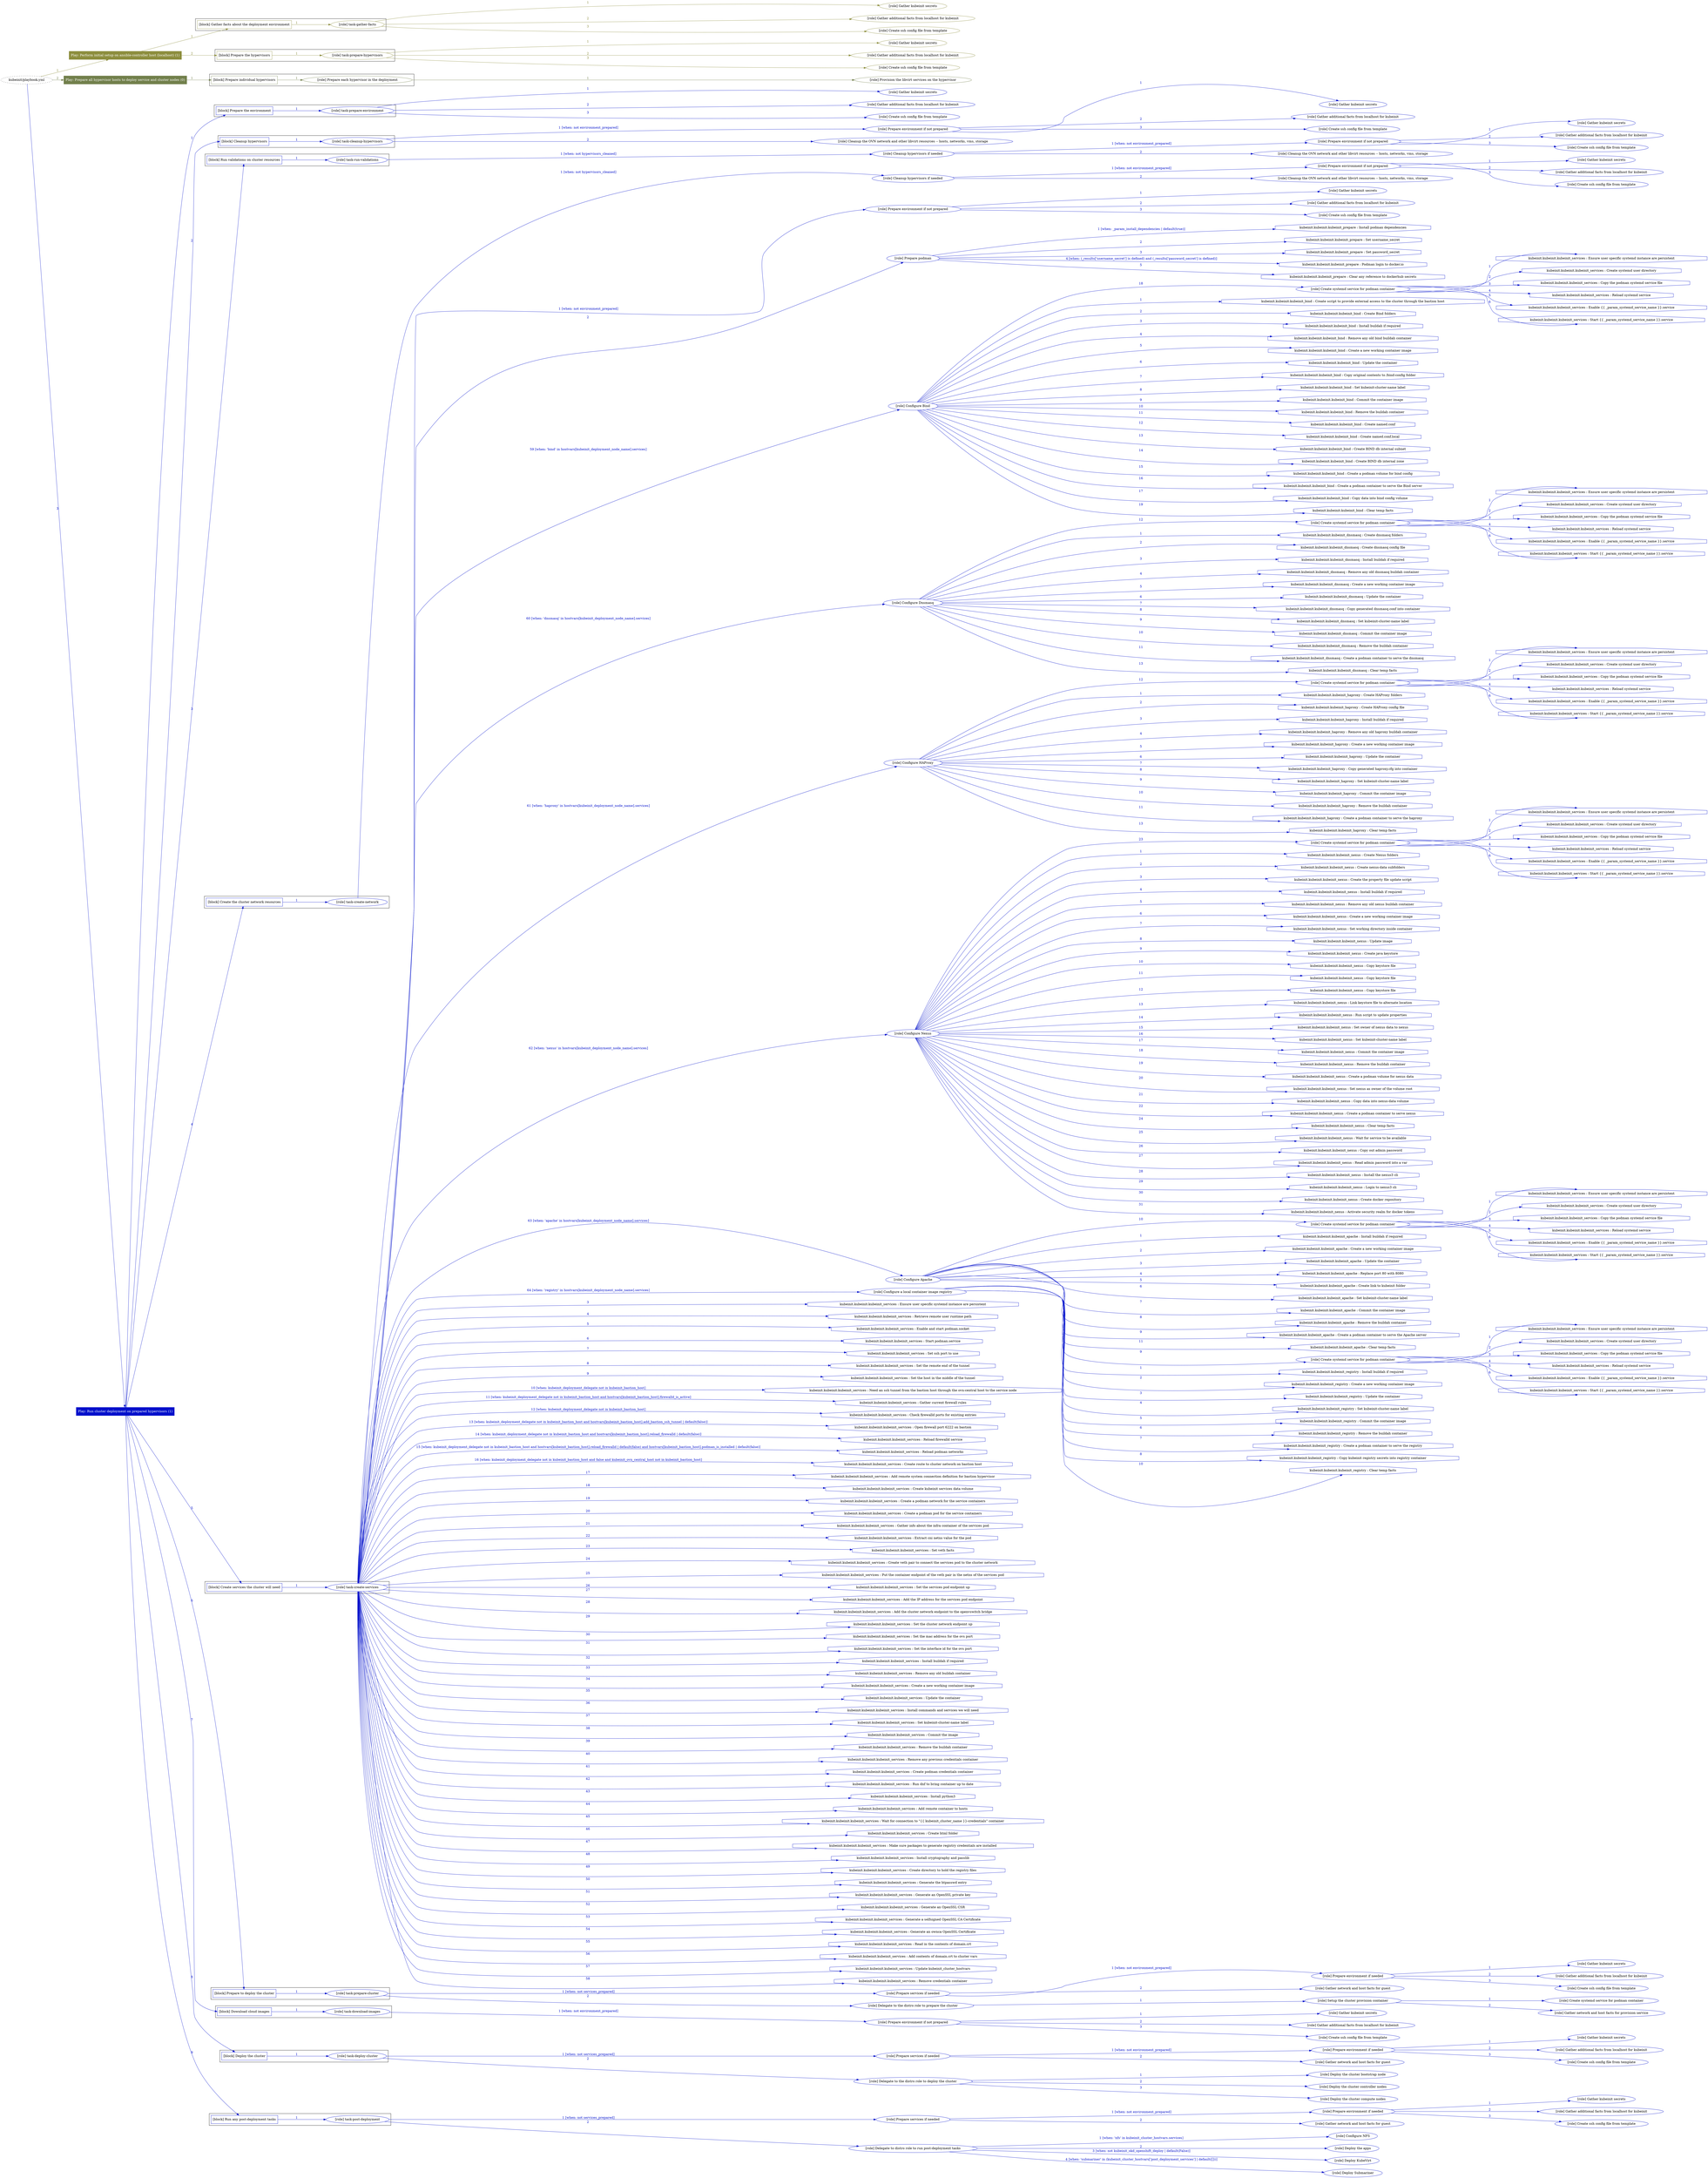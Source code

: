 digraph {
	graph [concentrate=true ordering=in rankdir=LR ratio=fill]
	edge [esep=5 sep=10]
	"kubeinit/playbook.yml" [URL="/home/runner/work/kubeinit/kubeinit/kubeinit/playbook.yml" id=playbook_62b35bdf style=dotted]
	play_9e70b84e [label="Play: Perform initial setup on ansible-controller host (localhost) (1)" URL="/home/runner/work/kubeinit/kubeinit/kubeinit/playbook.yml" color="#8d8e3e" fontcolor="#ffffff" id=play_9e70b84e shape=box style=filled tooltip=localhost]
	"kubeinit/playbook.yml" -> play_9e70b84e [label="1 " color="#8d8e3e" fontcolor="#8d8e3e" id=edge_293bda93 labeltooltip="1 " tooltip="1 "]
	subgraph "Gather kubeinit secrets" {
		role_233b3760 [label="[role] Gather kubeinit secrets" URL="/home/runner/.ansible/collections/ansible_collections/kubeinit/kubeinit/roles/kubeinit_prepare/tasks/gather_kubeinit_facts.yml" color="#8d8e3e" id=role_233b3760 tooltip="Gather kubeinit secrets"]
	}
	subgraph "Gather additional facts from localhost for kubeinit" {
		role_59ce9637 [label="[role] Gather additional facts from localhost for kubeinit" URL="/home/runner/.ansible/collections/ansible_collections/kubeinit/kubeinit/roles/kubeinit_prepare/tasks/gather_kubeinit_facts.yml" color="#8d8e3e" id=role_59ce9637 tooltip="Gather additional facts from localhost for kubeinit"]
	}
	subgraph "Create ssh config file from template" {
		role_b1e48551 [label="[role] Create ssh config file from template" URL="/home/runner/.ansible/collections/ansible_collections/kubeinit/kubeinit/roles/kubeinit_prepare/tasks/gather_kubeinit_facts.yml" color="#8d8e3e" id=role_b1e48551 tooltip="Create ssh config file from template"]
	}
	subgraph "task-gather-facts" {
		role_c32db290 [label="[role] task-gather-facts" URL="/home/runner/work/kubeinit/kubeinit/kubeinit/playbook.yml" color="#8d8e3e" id=role_c32db290 tooltip="task-gather-facts"]
		role_c32db290 -> role_233b3760 [label="1 " color="#8d8e3e" fontcolor="#8d8e3e" id=edge_3c0000e9 labeltooltip="1 " tooltip="1 "]
		role_c32db290 -> role_59ce9637 [label="2 " color="#8d8e3e" fontcolor="#8d8e3e" id=edge_f57caaf6 labeltooltip="2 " tooltip="2 "]
		role_c32db290 -> role_b1e48551 [label="3 " color="#8d8e3e" fontcolor="#8d8e3e" id=edge_7f1cee61 labeltooltip="3 " tooltip="3 "]
	}
	subgraph "Gather kubeinit secrets" {
		role_d1440684 [label="[role] Gather kubeinit secrets" URL="/home/runner/.ansible/collections/ansible_collections/kubeinit/kubeinit/roles/kubeinit_prepare/tasks/gather_kubeinit_facts.yml" color="#8d8e3e" id=role_d1440684 tooltip="Gather kubeinit secrets"]
	}
	subgraph "Gather additional facts from localhost for kubeinit" {
		role_5bd7da1b [label="[role] Gather additional facts from localhost for kubeinit" URL="/home/runner/.ansible/collections/ansible_collections/kubeinit/kubeinit/roles/kubeinit_prepare/tasks/gather_kubeinit_facts.yml" color="#8d8e3e" id=role_5bd7da1b tooltip="Gather additional facts from localhost for kubeinit"]
	}
	subgraph "Create ssh config file from template" {
		role_c65bb553 [label="[role] Create ssh config file from template" URL="/home/runner/.ansible/collections/ansible_collections/kubeinit/kubeinit/roles/kubeinit_prepare/tasks/gather_kubeinit_facts.yml" color="#8d8e3e" id=role_c65bb553 tooltip="Create ssh config file from template"]
	}
	subgraph "task-prepare-hypervisors" {
		role_bc990586 [label="[role] task-prepare-hypervisors" URL="/home/runner/work/kubeinit/kubeinit/kubeinit/playbook.yml" color="#8d8e3e" id=role_bc990586 tooltip="task-prepare-hypervisors"]
		role_bc990586 -> role_d1440684 [label="1 " color="#8d8e3e" fontcolor="#8d8e3e" id=edge_30ce90fc labeltooltip="1 " tooltip="1 "]
		role_bc990586 -> role_5bd7da1b [label="2 " color="#8d8e3e" fontcolor="#8d8e3e" id=edge_c443fd1d labeltooltip="2 " tooltip="2 "]
		role_bc990586 -> role_c65bb553 [label="3 " color="#8d8e3e" fontcolor="#8d8e3e" id=edge_13c254b6 labeltooltip="3 " tooltip="3 "]
	}
	subgraph "Play: Perform initial setup on ansible-controller host (localhost) (1)" {
		play_9e70b84e -> block_388629af [label=1 color="#8d8e3e" fontcolor="#8d8e3e" id=edge_186815e5 labeltooltip=1 tooltip=1]
		subgraph cluster_block_388629af {
			block_388629af [label="[block] Gather facts about the deployment environment" URL="/home/runner/work/kubeinit/kubeinit/kubeinit/playbook.yml" color="#8d8e3e" id=block_388629af labeltooltip="Gather facts about the deployment environment" shape=box tooltip="Gather facts about the deployment environment"]
			block_388629af -> role_c32db290 [label="1 " color="#8d8e3e" fontcolor="#8d8e3e" id=edge_d71520af labeltooltip="1 " tooltip="1 "]
		}
		play_9e70b84e -> block_22e7106a [label=2 color="#8d8e3e" fontcolor="#8d8e3e" id=edge_2eb37065 labeltooltip=2 tooltip=2]
		subgraph cluster_block_22e7106a {
			block_22e7106a [label="[block] Prepare the hypervisors" URL="/home/runner/work/kubeinit/kubeinit/kubeinit/playbook.yml" color="#8d8e3e" id=block_22e7106a labeltooltip="Prepare the hypervisors" shape=box tooltip="Prepare the hypervisors"]
			block_22e7106a -> role_bc990586 [label="1 " color="#8d8e3e" fontcolor="#8d8e3e" id=edge_0bee99dd labeltooltip="1 " tooltip="1 "]
		}
	}
	play_43181eea [label="Play: Prepare all hypervisor hosts to deploy service and cluster nodes (0)" URL="/home/runner/work/kubeinit/kubeinit/kubeinit/playbook.yml" color="#72804c" fontcolor="#ffffff" id=play_43181eea shape=box style=filled tooltip="Play: Prepare all hypervisor hosts to deploy service and cluster nodes (0)"]
	"kubeinit/playbook.yml" -> play_43181eea [label="2 " color="#72804c" fontcolor="#72804c" id=edge_df09bcc2 labeltooltip="2 " tooltip="2 "]
	subgraph "Provision the libvirt services on the hypervisor" {
		role_5e19e0da [label="[role] Provision the libvirt services on the hypervisor" URL="/home/runner/.ansible/collections/ansible_collections/kubeinit/kubeinit/roles/kubeinit_prepare/tasks/prepare_hypervisor.yml" color="#72804c" id=role_5e19e0da tooltip="Provision the libvirt services on the hypervisor"]
	}
	subgraph "Prepare each hypervisor in the deployment" {
		role_69ddb2ef [label="[role] Prepare each hypervisor in the deployment" URL="/home/runner/work/kubeinit/kubeinit/kubeinit/playbook.yml" color="#72804c" id=role_69ddb2ef tooltip="Prepare each hypervisor in the deployment"]
		role_69ddb2ef -> role_5e19e0da [label="1 " color="#72804c" fontcolor="#72804c" id=edge_9593754d labeltooltip="1 " tooltip="1 "]
	}
	subgraph "Play: Prepare all hypervisor hosts to deploy service and cluster nodes (0)" {
		play_43181eea -> block_ed2d3537 [label=1 color="#72804c" fontcolor="#72804c" id=edge_b7b5ace5 labeltooltip=1 tooltip=1]
		subgraph cluster_block_ed2d3537 {
			block_ed2d3537 [label="[block] Prepare individual hypervisors" URL="/home/runner/work/kubeinit/kubeinit/kubeinit/playbook.yml" color="#72804c" id=block_ed2d3537 labeltooltip="Prepare individual hypervisors" shape=box tooltip="Prepare individual hypervisors"]
			block_ed2d3537 -> role_69ddb2ef [label="1 " color="#72804c" fontcolor="#72804c" id=edge_1edea01b labeltooltip="1 " tooltip="1 "]
		}
	}
	play_7530c37e [label="Play: Run cluster deployment on prepared hypervisors (1)" URL="/home/runner/work/kubeinit/kubeinit/kubeinit/playbook.yml" color="#010fcb" fontcolor="#ffffff" id=play_7530c37e shape=box style=filled tooltip=localhost]
	"kubeinit/playbook.yml" -> play_7530c37e [label="3 " color="#010fcb" fontcolor="#010fcb" id=edge_0e5e33c5 labeltooltip="3 " tooltip="3 "]
	subgraph "Gather kubeinit secrets" {
		role_4d657a53 [label="[role] Gather kubeinit secrets" URL="/home/runner/.ansible/collections/ansible_collections/kubeinit/kubeinit/roles/kubeinit_prepare/tasks/gather_kubeinit_facts.yml" color="#010fcb" id=role_4d657a53 tooltip="Gather kubeinit secrets"]
	}
	subgraph "Gather additional facts from localhost for kubeinit" {
		role_4775c9e9 [label="[role] Gather additional facts from localhost for kubeinit" URL="/home/runner/.ansible/collections/ansible_collections/kubeinit/kubeinit/roles/kubeinit_prepare/tasks/gather_kubeinit_facts.yml" color="#010fcb" id=role_4775c9e9 tooltip="Gather additional facts from localhost for kubeinit"]
	}
	subgraph "Create ssh config file from template" {
		role_f6068523 [label="[role] Create ssh config file from template" URL="/home/runner/.ansible/collections/ansible_collections/kubeinit/kubeinit/roles/kubeinit_prepare/tasks/gather_kubeinit_facts.yml" color="#010fcb" id=role_f6068523 tooltip="Create ssh config file from template"]
	}
	subgraph "task-prepare-environment" {
		role_f18c83f6 [label="[role] task-prepare-environment" URL="/home/runner/work/kubeinit/kubeinit/kubeinit/playbook.yml" color="#010fcb" id=role_f18c83f6 tooltip="task-prepare-environment"]
		role_f18c83f6 -> role_4d657a53 [label="1 " color="#010fcb" fontcolor="#010fcb" id=edge_c4b1e1b1 labeltooltip="1 " tooltip="1 "]
		role_f18c83f6 -> role_4775c9e9 [label="2 " color="#010fcb" fontcolor="#010fcb" id=edge_89f06763 labeltooltip="2 " tooltip="2 "]
		role_f18c83f6 -> role_f6068523 [label="3 " color="#010fcb" fontcolor="#010fcb" id=edge_54e98987 labeltooltip="3 " tooltip="3 "]
	}
	subgraph "Gather kubeinit secrets" {
		role_66ee4958 [label="[role] Gather kubeinit secrets" URL="/home/runner/.ansible/collections/ansible_collections/kubeinit/kubeinit/roles/kubeinit_prepare/tasks/gather_kubeinit_facts.yml" color="#010fcb" id=role_66ee4958 tooltip="Gather kubeinit secrets"]
	}
	subgraph "Gather additional facts from localhost for kubeinit" {
		role_3de86933 [label="[role] Gather additional facts from localhost for kubeinit" URL="/home/runner/.ansible/collections/ansible_collections/kubeinit/kubeinit/roles/kubeinit_prepare/tasks/gather_kubeinit_facts.yml" color="#010fcb" id=role_3de86933 tooltip="Gather additional facts from localhost for kubeinit"]
	}
	subgraph "Create ssh config file from template" {
		role_a6c2ea61 [label="[role] Create ssh config file from template" URL="/home/runner/.ansible/collections/ansible_collections/kubeinit/kubeinit/roles/kubeinit_prepare/tasks/gather_kubeinit_facts.yml" color="#010fcb" id=role_a6c2ea61 tooltip="Create ssh config file from template"]
	}
	subgraph "Prepare environment if not prepared" {
		role_cb92f7cd [label="[role] Prepare environment if not prepared" URL="/home/runner/.ansible/collections/ansible_collections/kubeinit/kubeinit/roles/kubeinit_prepare/tasks/cleanup_hypervisors.yml" color="#010fcb" id=role_cb92f7cd tooltip="Prepare environment if not prepared"]
		role_cb92f7cd -> role_66ee4958 [label="1 " color="#010fcb" fontcolor="#010fcb" id=edge_69e0fcca labeltooltip="1 " tooltip="1 "]
		role_cb92f7cd -> role_3de86933 [label="2 " color="#010fcb" fontcolor="#010fcb" id=edge_159fa929 labeltooltip="2 " tooltip="2 "]
		role_cb92f7cd -> role_a6c2ea61 [label="3 " color="#010fcb" fontcolor="#010fcb" id=edge_69c1a27b labeltooltip="3 " tooltip="3 "]
	}
	subgraph "Cleanup the OVN network and other libvirt resources -- hosts, networks, vms, storage" {
		role_08cf22d6 [label="[role] Cleanup the OVN network and other libvirt resources -- hosts, networks, vms, storage" URL="/home/runner/.ansible/collections/ansible_collections/kubeinit/kubeinit/roles/kubeinit_prepare/tasks/cleanup_hypervisors.yml" color="#010fcb" id=role_08cf22d6 tooltip="Cleanup the OVN network and other libvirt resources -- hosts, networks, vms, storage"]
	}
	subgraph "task-cleanup-hypervisors" {
		role_04cc8dee [label="[role] task-cleanup-hypervisors" URL="/home/runner/work/kubeinit/kubeinit/kubeinit/playbook.yml" color="#010fcb" id=role_04cc8dee tooltip="task-cleanup-hypervisors"]
		role_04cc8dee -> role_cb92f7cd [label="1 [when: not environment_prepared]" color="#010fcb" fontcolor="#010fcb" id=edge_b261c9ff labeltooltip="1 [when: not environment_prepared]" tooltip="1 [when: not environment_prepared]"]
		role_04cc8dee -> role_08cf22d6 [label="2 " color="#010fcb" fontcolor="#010fcb" id=edge_5d6398fd labeltooltip="2 " tooltip="2 "]
	}
	subgraph "Gather kubeinit secrets" {
		role_1180d4a9 [label="[role] Gather kubeinit secrets" URL="/home/runner/.ansible/collections/ansible_collections/kubeinit/kubeinit/roles/kubeinit_prepare/tasks/gather_kubeinit_facts.yml" color="#010fcb" id=role_1180d4a9 tooltip="Gather kubeinit secrets"]
	}
	subgraph "Gather additional facts from localhost for kubeinit" {
		role_a4062dcf [label="[role] Gather additional facts from localhost for kubeinit" URL="/home/runner/.ansible/collections/ansible_collections/kubeinit/kubeinit/roles/kubeinit_prepare/tasks/gather_kubeinit_facts.yml" color="#010fcb" id=role_a4062dcf tooltip="Gather additional facts from localhost for kubeinit"]
	}
	subgraph "Create ssh config file from template" {
		role_46a62dbb [label="[role] Create ssh config file from template" URL="/home/runner/.ansible/collections/ansible_collections/kubeinit/kubeinit/roles/kubeinit_prepare/tasks/gather_kubeinit_facts.yml" color="#010fcb" id=role_46a62dbb tooltip="Create ssh config file from template"]
	}
	subgraph "Prepare environment if not prepared" {
		role_74eaf729 [label="[role] Prepare environment if not prepared" URL="/home/runner/.ansible/collections/ansible_collections/kubeinit/kubeinit/roles/kubeinit_prepare/tasks/cleanup_hypervisors.yml" color="#010fcb" id=role_74eaf729 tooltip="Prepare environment if not prepared"]
		role_74eaf729 -> role_1180d4a9 [label="1 " color="#010fcb" fontcolor="#010fcb" id=edge_927b1598 labeltooltip="1 " tooltip="1 "]
		role_74eaf729 -> role_a4062dcf [label="2 " color="#010fcb" fontcolor="#010fcb" id=edge_54d31c86 labeltooltip="2 " tooltip="2 "]
		role_74eaf729 -> role_46a62dbb [label="3 " color="#010fcb" fontcolor="#010fcb" id=edge_04a30f13 labeltooltip="3 " tooltip="3 "]
	}
	subgraph "Cleanup the OVN network and other libvirt resources -- hosts, networks, vms, storage" {
		role_c4a75c4c [label="[role] Cleanup the OVN network and other libvirt resources -- hosts, networks, vms, storage" URL="/home/runner/.ansible/collections/ansible_collections/kubeinit/kubeinit/roles/kubeinit_prepare/tasks/cleanup_hypervisors.yml" color="#010fcb" id=role_c4a75c4c tooltip="Cleanup the OVN network and other libvirt resources -- hosts, networks, vms, storage"]
	}
	subgraph "Cleanup hypervisors if needed" {
		role_e7d61a65 [label="[role] Cleanup hypervisors if needed" URL="/home/runner/.ansible/collections/ansible_collections/kubeinit/kubeinit/roles/kubeinit_validations/tasks/main.yml" color="#010fcb" id=role_e7d61a65 tooltip="Cleanup hypervisors if needed"]
		role_e7d61a65 -> role_74eaf729 [label="1 [when: not environment_prepared]" color="#010fcb" fontcolor="#010fcb" id=edge_6a4347a8 labeltooltip="1 [when: not environment_prepared]" tooltip="1 [when: not environment_prepared]"]
		role_e7d61a65 -> role_c4a75c4c [label="2 " color="#010fcb" fontcolor="#010fcb" id=edge_1e3d0673 labeltooltip="2 " tooltip="2 "]
	}
	subgraph "task-run-validations" {
		role_87a96806 [label="[role] task-run-validations" URL="/home/runner/work/kubeinit/kubeinit/kubeinit/playbook.yml" color="#010fcb" id=role_87a96806 tooltip="task-run-validations"]
		role_87a96806 -> role_e7d61a65 [label="1 [when: not hypervisors_cleaned]" color="#010fcb" fontcolor="#010fcb" id=edge_6043de11 labeltooltip="1 [when: not hypervisors_cleaned]" tooltip="1 [when: not hypervisors_cleaned]"]
	}
	subgraph "Gather kubeinit secrets" {
		role_3dcda439 [label="[role] Gather kubeinit secrets" URL="/home/runner/.ansible/collections/ansible_collections/kubeinit/kubeinit/roles/kubeinit_prepare/tasks/gather_kubeinit_facts.yml" color="#010fcb" id=role_3dcda439 tooltip="Gather kubeinit secrets"]
	}
	subgraph "Gather additional facts from localhost for kubeinit" {
		role_be7d61b4 [label="[role] Gather additional facts from localhost for kubeinit" URL="/home/runner/.ansible/collections/ansible_collections/kubeinit/kubeinit/roles/kubeinit_prepare/tasks/gather_kubeinit_facts.yml" color="#010fcb" id=role_be7d61b4 tooltip="Gather additional facts from localhost for kubeinit"]
	}
	subgraph "Create ssh config file from template" {
		role_f6b832b0 [label="[role] Create ssh config file from template" URL="/home/runner/.ansible/collections/ansible_collections/kubeinit/kubeinit/roles/kubeinit_prepare/tasks/gather_kubeinit_facts.yml" color="#010fcb" id=role_f6b832b0 tooltip="Create ssh config file from template"]
	}
	subgraph "Prepare environment if not prepared" {
		role_4f97593b [label="[role] Prepare environment if not prepared" URL="/home/runner/.ansible/collections/ansible_collections/kubeinit/kubeinit/roles/kubeinit_prepare/tasks/cleanup_hypervisors.yml" color="#010fcb" id=role_4f97593b tooltip="Prepare environment if not prepared"]
		role_4f97593b -> role_3dcda439 [label="1 " color="#010fcb" fontcolor="#010fcb" id=edge_35303587 labeltooltip="1 " tooltip="1 "]
		role_4f97593b -> role_be7d61b4 [label="2 " color="#010fcb" fontcolor="#010fcb" id=edge_865ba8f1 labeltooltip="2 " tooltip="2 "]
		role_4f97593b -> role_f6b832b0 [label="3 " color="#010fcb" fontcolor="#010fcb" id=edge_33b040ae labeltooltip="3 " tooltip="3 "]
	}
	subgraph "Cleanup the OVN network and other libvirt resources -- hosts, networks, vms, storage" {
		role_b049fb1b [label="[role] Cleanup the OVN network and other libvirt resources -- hosts, networks, vms, storage" URL="/home/runner/.ansible/collections/ansible_collections/kubeinit/kubeinit/roles/kubeinit_prepare/tasks/cleanup_hypervisors.yml" color="#010fcb" id=role_b049fb1b tooltip="Cleanup the OVN network and other libvirt resources -- hosts, networks, vms, storage"]
	}
	subgraph "Cleanup hypervisors if needed" {
		role_fba3284f [label="[role] Cleanup hypervisors if needed" URL="/home/runner/.ansible/collections/ansible_collections/kubeinit/kubeinit/roles/kubeinit_libvirt/tasks/create_network.yml" color="#010fcb" id=role_fba3284f tooltip="Cleanup hypervisors if needed"]
		role_fba3284f -> role_4f97593b [label="1 [when: not environment_prepared]" color="#010fcb" fontcolor="#010fcb" id=edge_c793940d labeltooltip="1 [when: not environment_prepared]" tooltip="1 [when: not environment_prepared]"]
		role_fba3284f -> role_b049fb1b [label="2 " color="#010fcb" fontcolor="#010fcb" id=edge_87429801 labeltooltip="2 " tooltip="2 "]
	}
	subgraph "task-create-network" {
		role_ca5a0cdf [label="[role] task-create-network" URL="/home/runner/work/kubeinit/kubeinit/kubeinit/playbook.yml" color="#010fcb" id=role_ca5a0cdf tooltip="task-create-network"]
		role_ca5a0cdf -> role_fba3284f [label="1 [when: not hypervisors_cleaned]" color="#010fcb" fontcolor="#010fcb" id=edge_9710de09 labeltooltip="1 [when: not hypervisors_cleaned]" tooltip="1 [when: not hypervisors_cleaned]"]
	}
	subgraph "Gather kubeinit secrets" {
		role_cd0a4db8 [label="[role] Gather kubeinit secrets" URL="/home/runner/.ansible/collections/ansible_collections/kubeinit/kubeinit/roles/kubeinit_prepare/tasks/gather_kubeinit_facts.yml" color="#010fcb" id=role_cd0a4db8 tooltip="Gather kubeinit secrets"]
	}
	subgraph "Gather additional facts from localhost for kubeinit" {
		role_be4f2d84 [label="[role] Gather additional facts from localhost for kubeinit" URL="/home/runner/.ansible/collections/ansible_collections/kubeinit/kubeinit/roles/kubeinit_prepare/tasks/gather_kubeinit_facts.yml" color="#010fcb" id=role_be4f2d84 tooltip="Gather additional facts from localhost for kubeinit"]
	}
	subgraph "Create ssh config file from template" {
		role_a9785523 [label="[role] Create ssh config file from template" URL="/home/runner/.ansible/collections/ansible_collections/kubeinit/kubeinit/roles/kubeinit_prepare/tasks/gather_kubeinit_facts.yml" color="#010fcb" id=role_a9785523 tooltip="Create ssh config file from template"]
	}
	subgraph "Prepare environment if not prepared" {
		role_0b06aed4 [label="[role] Prepare environment if not prepared" URL="/home/runner/.ansible/collections/ansible_collections/kubeinit/kubeinit/roles/kubeinit_services/tasks/main.yml" color="#010fcb" id=role_0b06aed4 tooltip="Prepare environment if not prepared"]
		role_0b06aed4 -> role_cd0a4db8 [label="1 " color="#010fcb" fontcolor="#010fcb" id=edge_162fc5ba labeltooltip="1 " tooltip="1 "]
		role_0b06aed4 -> role_be4f2d84 [label="2 " color="#010fcb" fontcolor="#010fcb" id=edge_c472ebbe labeltooltip="2 " tooltip="2 "]
		role_0b06aed4 -> role_a9785523 [label="3 " color="#010fcb" fontcolor="#010fcb" id=edge_a122f330 labeltooltip="3 " tooltip="3 "]
	}
	subgraph "Prepare podman" {
		role_79861704 [label="[role] Prepare podman" URL="/home/runner/.ansible/collections/ansible_collections/kubeinit/kubeinit/roles/kubeinit_services/tasks/00_create_service_pod.yml" color="#010fcb" id=role_79861704 tooltip="Prepare podman"]
		task_b7cca100 [label="kubeinit.kubeinit.kubeinit_prepare : Install podman dependencies" URL="/home/runner/.ansible/collections/ansible_collections/kubeinit/kubeinit/roles/kubeinit_prepare/tasks/prepare_podman.yml" color="#010fcb" id=task_b7cca100 shape=octagon tooltip="kubeinit.kubeinit.kubeinit_prepare : Install podman dependencies"]
		role_79861704 -> task_b7cca100 [label="1 [when: _param_install_dependencies | default(true)]" color="#010fcb" fontcolor="#010fcb" id=edge_67770d6b labeltooltip="1 [when: _param_install_dependencies | default(true)]" tooltip="1 [when: _param_install_dependencies | default(true)]"]
		task_51c904be [label="kubeinit.kubeinit.kubeinit_prepare : Set username_secret" URL="/home/runner/.ansible/collections/ansible_collections/kubeinit/kubeinit/roles/kubeinit_prepare/tasks/prepare_podman.yml" color="#010fcb" id=task_51c904be shape=octagon tooltip="kubeinit.kubeinit.kubeinit_prepare : Set username_secret"]
		role_79861704 -> task_51c904be [label="2 " color="#010fcb" fontcolor="#010fcb" id=edge_1382baee labeltooltip="2 " tooltip="2 "]
		task_8d8ef663 [label="kubeinit.kubeinit.kubeinit_prepare : Set password_secret" URL="/home/runner/.ansible/collections/ansible_collections/kubeinit/kubeinit/roles/kubeinit_prepare/tasks/prepare_podman.yml" color="#010fcb" id=task_8d8ef663 shape=octagon tooltip="kubeinit.kubeinit.kubeinit_prepare : Set password_secret"]
		role_79861704 -> task_8d8ef663 [label="3 " color="#010fcb" fontcolor="#010fcb" id=edge_95614c3b labeltooltip="3 " tooltip="3 "]
		task_584a886a [label="kubeinit.kubeinit.kubeinit_prepare : Podman login to docker.io" URL="/home/runner/.ansible/collections/ansible_collections/kubeinit/kubeinit/roles/kubeinit_prepare/tasks/prepare_podman.yml" color="#010fcb" id=task_584a886a shape=octagon tooltip="kubeinit.kubeinit.kubeinit_prepare : Podman login to docker.io"]
		role_79861704 -> task_584a886a [label="4 [when: (_results['username_secret'] is defined) and (_results['password_secret'] is defined)]" color="#010fcb" fontcolor="#010fcb" id=edge_c96082d4 labeltooltip="4 [when: (_results['username_secret'] is defined) and (_results['password_secret'] is defined)]" tooltip="4 [when: (_results['username_secret'] is defined) and (_results['password_secret'] is defined)]"]
		task_53286aa5 [label="kubeinit.kubeinit.kubeinit_prepare : Clear any reference to dockerhub secrets" URL="/home/runner/.ansible/collections/ansible_collections/kubeinit/kubeinit/roles/kubeinit_prepare/tasks/prepare_podman.yml" color="#010fcb" id=task_53286aa5 shape=octagon tooltip="kubeinit.kubeinit.kubeinit_prepare : Clear any reference to dockerhub secrets"]
		role_79861704 -> task_53286aa5 [label="5 " color="#010fcb" fontcolor="#010fcb" id=edge_daf6a441 labeltooltip="5 " tooltip="5 "]
	}
	subgraph "Create systemd service for podman container" {
		role_8cf1c47f [label="[role] Create systemd service for podman container" URL="/home/runner/.ansible/collections/ansible_collections/kubeinit/kubeinit/roles/kubeinit_bind/tasks/main.yml" color="#010fcb" id=role_8cf1c47f tooltip="Create systemd service for podman container"]
		task_2f0f29de [label="kubeinit.kubeinit.kubeinit_services : Ensure user specific systemd instance are persistent" URL="/home/runner/.ansible/collections/ansible_collections/kubeinit/kubeinit/roles/kubeinit_services/tasks/create_managed_service.yml" color="#010fcb" id=task_2f0f29de shape=octagon tooltip="kubeinit.kubeinit.kubeinit_services : Ensure user specific systemd instance are persistent"]
		role_8cf1c47f -> task_2f0f29de [label="1 " color="#010fcb" fontcolor="#010fcb" id=edge_618c8ede labeltooltip="1 " tooltip="1 "]
		task_a81d624b [label="kubeinit.kubeinit.kubeinit_services : Create systemd user directory" URL="/home/runner/.ansible/collections/ansible_collections/kubeinit/kubeinit/roles/kubeinit_services/tasks/create_managed_service.yml" color="#010fcb" id=task_a81d624b shape=octagon tooltip="kubeinit.kubeinit.kubeinit_services : Create systemd user directory"]
		role_8cf1c47f -> task_a81d624b [label="2 " color="#010fcb" fontcolor="#010fcb" id=edge_4f64cee5 labeltooltip="2 " tooltip="2 "]
		task_f0e5ed5f [label="kubeinit.kubeinit.kubeinit_services : Copy the podman systemd service file" URL="/home/runner/.ansible/collections/ansible_collections/kubeinit/kubeinit/roles/kubeinit_services/tasks/create_managed_service.yml" color="#010fcb" id=task_f0e5ed5f shape=octagon tooltip="kubeinit.kubeinit.kubeinit_services : Copy the podman systemd service file"]
		role_8cf1c47f -> task_f0e5ed5f [label="3 " color="#010fcb" fontcolor="#010fcb" id=edge_500fefe6 labeltooltip="3 " tooltip="3 "]
		task_4c841537 [label="kubeinit.kubeinit.kubeinit_services : Reload systemd service" URL="/home/runner/.ansible/collections/ansible_collections/kubeinit/kubeinit/roles/kubeinit_services/tasks/create_managed_service.yml" color="#010fcb" id=task_4c841537 shape=octagon tooltip="kubeinit.kubeinit.kubeinit_services : Reload systemd service"]
		role_8cf1c47f -> task_4c841537 [label="4 " color="#010fcb" fontcolor="#010fcb" id=edge_a8edd3fa labeltooltip="4 " tooltip="4 "]
		task_3a19924b [label="kubeinit.kubeinit.kubeinit_services : Enable {{ _param_systemd_service_name }}.service" URL="/home/runner/.ansible/collections/ansible_collections/kubeinit/kubeinit/roles/kubeinit_services/tasks/create_managed_service.yml" color="#010fcb" id=task_3a19924b shape=octagon tooltip="kubeinit.kubeinit.kubeinit_services : Enable {{ _param_systemd_service_name }}.service"]
		role_8cf1c47f -> task_3a19924b [label="5 " color="#010fcb" fontcolor="#010fcb" id=edge_fc2bfc9d labeltooltip="5 " tooltip="5 "]
		task_ac2f9260 [label="kubeinit.kubeinit.kubeinit_services : Start {{ _param_systemd_service_name }}.service" URL="/home/runner/.ansible/collections/ansible_collections/kubeinit/kubeinit/roles/kubeinit_services/tasks/create_managed_service.yml" color="#010fcb" id=task_ac2f9260 shape=octagon tooltip="kubeinit.kubeinit.kubeinit_services : Start {{ _param_systemd_service_name }}.service"]
		role_8cf1c47f -> task_ac2f9260 [label="6 " color="#010fcb" fontcolor="#010fcb" id=edge_c17fccd0 labeltooltip="6 " tooltip="6 "]
	}
	subgraph "Configure Bind" {
		role_b9fe76d6 [label="[role] Configure Bind" URL="/home/runner/.ansible/collections/ansible_collections/kubeinit/kubeinit/roles/kubeinit_services/tasks/start_services_containers.yml" color="#010fcb" id=role_b9fe76d6 tooltip="Configure Bind"]
		task_3262e097 [label="kubeinit.kubeinit.kubeinit_bind : Create script to provide external access to the cluster through the bastion host" URL="/home/runner/.ansible/collections/ansible_collections/kubeinit/kubeinit/roles/kubeinit_bind/tasks/main.yml" color="#010fcb" id=task_3262e097 shape=octagon tooltip="kubeinit.kubeinit.kubeinit_bind : Create script to provide external access to the cluster through the bastion host"]
		role_b9fe76d6 -> task_3262e097 [label="1 " color="#010fcb" fontcolor="#010fcb" id=edge_c439c499 labeltooltip="1 " tooltip="1 "]
		task_c61c4bf3 [label="kubeinit.kubeinit.kubeinit_bind : Create Bind folders" URL="/home/runner/.ansible/collections/ansible_collections/kubeinit/kubeinit/roles/kubeinit_bind/tasks/main.yml" color="#010fcb" id=task_c61c4bf3 shape=octagon tooltip="kubeinit.kubeinit.kubeinit_bind : Create Bind folders"]
		role_b9fe76d6 -> task_c61c4bf3 [label="2 " color="#010fcb" fontcolor="#010fcb" id=edge_fa1e7c0f labeltooltip="2 " tooltip="2 "]
		task_537a08ee [label="kubeinit.kubeinit.kubeinit_bind : Install buildah if required" URL="/home/runner/.ansible/collections/ansible_collections/kubeinit/kubeinit/roles/kubeinit_bind/tasks/main.yml" color="#010fcb" id=task_537a08ee shape=octagon tooltip="kubeinit.kubeinit.kubeinit_bind : Install buildah if required"]
		role_b9fe76d6 -> task_537a08ee [label="3 " color="#010fcb" fontcolor="#010fcb" id=edge_ce7797c2 labeltooltip="3 " tooltip="3 "]
		task_ba64a857 [label="kubeinit.kubeinit.kubeinit_bind : Remove any old bind buildah container" URL="/home/runner/.ansible/collections/ansible_collections/kubeinit/kubeinit/roles/kubeinit_bind/tasks/main.yml" color="#010fcb" id=task_ba64a857 shape=octagon tooltip="kubeinit.kubeinit.kubeinit_bind : Remove any old bind buildah container"]
		role_b9fe76d6 -> task_ba64a857 [label="4 " color="#010fcb" fontcolor="#010fcb" id=edge_be313e24 labeltooltip="4 " tooltip="4 "]
		task_22d151bd [label="kubeinit.kubeinit.kubeinit_bind : Create a new working container image" URL="/home/runner/.ansible/collections/ansible_collections/kubeinit/kubeinit/roles/kubeinit_bind/tasks/main.yml" color="#010fcb" id=task_22d151bd shape=octagon tooltip="kubeinit.kubeinit.kubeinit_bind : Create a new working container image"]
		role_b9fe76d6 -> task_22d151bd [label="5 " color="#010fcb" fontcolor="#010fcb" id=edge_2fd152be labeltooltip="5 " tooltip="5 "]
		task_1a20af34 [label="kubeinit.kubeinit.kubeinit_bind : Update the container" URL="/home/runner/.ansible/collections/ansible_collections/kubeinit/kubeinit/roles/kubeinit_bind/tasks/main.yml" color="#010fcb" id=task_1a20af34 shape=octagon tooltip="kubeinit.kubeinit.kubeinit_bind : Update the container"]
		role_b9fe76d6 -> task_1a20af34 [label="6 " color="#010fcb" fontcolor="#010fcb" id=edge_205e96af labeltooltip="6 " tooltip="6 "]
		task_cf263242 [label="kubeinit.kubeinit.kubeinit_bind : Copy original contents to /bind-config folder" URL="/home/runner/.ansible/collections/ansible_collections/kubeinit/kubeinit/roles/kubeinit_bind/tasks/main.yml" color="#010fcb" id=task_cf263242 shape=octagon tooltip="kubeinit.kubeinit.kubeinit_bind : Copy original contents to /bind-config folder"]
		role_b9fe76d6 -> task_cf263242 [label="7 " color="#010fcb" fontcolor="#010fcb" id=edge_d8ae145e labeltooltip="7 " tooltip="7 "]
		task_078e43ef [label="kubeinit.kubeinit.kubeinit_bind : Set kubeinit-cluster-name label" URL="/home/runner/.ansible/collections/ansible_collections/kubeinit/kubeinit/roles/kubeinit_bind/tasks/main.yml" color="#010fcb" id=task_078e43ef shape=octagon tooltip="kubeinit.kubeinit.kubeinit_bind : Set kubeinit-cluster-name label"]
		role_b9fe76d6 -> task_078e43ef [label="8 " color="#010fcb" fontcolor="#010fcb" id=edge_cf3a6ae7 labeltooltip="8 " tooltip="8 "]
		task_f2b95477 [label="kubeinit.kubeinit.kubeinit_bind : Commit the container image" URL="/home/runner/.ansible/collections/ansible_collections/kubeinit/kubeinit/roles/kubeinit_bind/tasks/main.yml" color="#010fcb" id=task_f2b95477 shape=octagon tooltip="kubeinit.kubeinit.kubeinit_bind : Commit the container image"]
		role_b9fe76d6 -> task_f2b95477 [label="9 " color="#010fcb" fontcolor="#010fcb" id=edge_cf9395fd labeltooltip="9 " tooltip="9 "]
		task_99cca9e5 [label="kubeinit.kubeinit.kubeinit_bind : Remove the buildah container" URL="/home/runner/.ansible/collections/ansible_collections/kubeinit/kubeinit/roles/kubeinit_bind/tasks/main.yml" color="#010fcb" id=task_99cca9e5 shape=octagon tooltip="kubeinit.kubeinit.kubeinit_bind : Remove the buildah container"]
		role_b9fe76d6 -> task_99cca9e5 [label="10 " color="#010fcb" fontcolor="#010fcb" id=edge_54a3cc82 labeltooltip="10 " tooltip="10 "]
		task_d608784d [label="kubeinit.kubeinit.kubeinit_bind : Create named.conf" URL="/home/runner/.ansible/collections/ansible_collections/kubeinit/kubeinit/roles/kubeinit_bind/tasks/main.yml" color="#010fcb" id=task_d608784d shape=octagon tooltip="kubeinit.kubeinit.kubeinit_bind : Create named.conf"]
		role_b9fe76d6 -> task_d608784d [label="11 " color="#010fcb" fontcolor="#010fcb" id=edge_e5d80d5d labeltooltip="11 " tooltip="11 "]
		task_4665e97e [label="kubeinit.kubeinit.kubeinit_bind : Create named.conf.local" URL="/home/runner/.ansible/collections/ansible_collections/kubeinit/kubeinit/roles/kubeinit_bind/tasks/main.yml" color="#010fcb" id=task_4665e97e shape=octagon tooltip="kubeinit.kubeinit.kubeinit_bind : Create named.conf.local"]
		role_b9fe76d6 -> task_4665e97e [label="12 " color="#010fcb" fontcolor="#010fcb" id=edge_3b9428fd labeltooltip="12 " tooltip="12 "]
		task_6048b395 [label="kubeinit.kubeinit.kubeinit_bind : Create BIND db internal subnet" URL="/home/runner/.ansible/collections/ansible_collections/kubeinit/kubeinit/roles/kubeinit_bind/tasks/main.yml" color="#010fcb" id=task_6048b395 shape=octagon tooltip="kubeinit.kubeinit.kubeinit_bind : Create BIND db internal subnet"]
		role_b9fe76d6 -> task_6048b395 [label="13 " color="#010fcb" fontcolor="#010fcb" id=edge_5dc6550d labeltooltip="13 " tooltip="13 "]
		task_6b9824a1 [label="kubeinit.kubeinit.kubeinit_bind : Create BIND db internal zone" URL="/home/runner/.ansible/collections/ansible_collections/kubeinit/kubeinit/roles/kubeinit_bind/tasks/main.yml" color="#010fcb" id=task_6b9824a1 shape=octagon tooltip="kubeinit.kubeinit.kubeinit_bind : Create BIND db internal zone"]
		role_b9fe76d6 -> task_6b9824a1 [label="14 " color="#010fcb" fontcolor="#010fcb" id=edge_ac97a5e7 labeltooltip="14 " tooltip="14 "]
		task_27e939e6 [label="kubeinit.kubeinit.kubeinit_bind : Create a podman volume for bind config" URL="/home/runner/.ansible/collections/ansible_collections/kubeinit/kubeinit/roles/kubeinit_bind/tasks/main.yml" color="#010fcb" id=task_27e939e6 shape=octagon tooltip="kubeinit.kubeinit.kubeinit_bind : Create a podman volume for bind config"]
		role_b9fe76d6 -> task_27e939e6 [label="15 " color="#010fcb" fontcolor="#010fcb" id=edge_0241d793 labeltooltip="15 " tooltip="15 "]
		task_4b4c2211 [label="kubeinit.kubeinit.kubeinit_bind : Create a podman container to serve the Bind server" URL="/home/runner/.ansible/collections/ansible_collections/kubeinit/kubeinit/roles/kubeinit_bind/tasks/main.yml" color="#010fcb" id=task_4b4c2211 shape=octagon tooltip="kubeinit.kubeinit.kubeinit_bind : Create a podman container to serve the Bind server"]
		role_b9fe76d6 -> task_4b4c2211 [label="16 " color="#010fcb" fontcolor="#010fcb" id=edge_7368a7d6 labeltooltip="16 " tooltip="16 "]
		task_0b2c21b5 [label="kubeinit.kubeinit.kubeinit_bind : Copy data into bind config volume" URL="/home/runner/.ansible/collections/ansible_collections/kubeinit/kubeinit/roles/kubeinit_bind/tasks/main.yml" color="#010fcb" id=task_0b2c21b5 shape=octagon tooltip="kubeinit.kubeinit.kubeinit_bind : Copy data into bind config volume"]
		role_b9fe76d6 -> task_0b2c21b5 [label="17 " color="#010fcb" fontcolor="#010fcb" id=edge_a96e5020 labeltooltip="17 " tooltip="17 "]
		role_b9fe76d6 -> role_8cf1c47f [label="18 " color="#010fcb" fontcolor="#010fcb" id=edge_db09ff02 labeltooltip="18 " tooltip="18 "]
		task_30238aaf [label="kubeinit.kubeinit.kubeinit_bind : Clear temp facts" URL="/home/runner/.ansible/collections/ansible_collections/kubeinit/kubeinit/roles/kubeinit_bind/tasks/main.yml" color="#010fcb" id=task_30238aaf shape=octagon tooltip="kubeinit.kubeinit.kubeinit_bind : Clear temp facts"]
		role_b9fe76d6 -> task_30238aaf [label="19 " color="#010fcb" fontcolor="#010fcb" id=edge_46527a96 labeltooltip="19 " tooltip="19 "]
	}
	subgraph "Create systemd service for podman container" {
		role_5d4862c6 [label="[role] Create systemd service for podman container" URL="/home/runner/.ansible/collections/ansible_collections/kubeinit/kubeinit/roles/kubeinit_dnsmasq/tasks/main.yml" color="#010fcb" id=role_5d4862c6 tooltip="Create systemd service for podman container"]
		task_1335bbe7 [label="kubeinit.kubeinit.kubeinit_services : Ensure user specific systemd instance are persistent" URL="/home/runner/.ansible/collections/ansible_collections/kubeinit/kubeinit/roles/kubeinit_services/tasks/create_managed_service.yml" color="#010fcb" id=task_1335bbe7 shape=octagon tooltip="kubeinit.kubeinit.kubeinit_services : Ensure user specific systemd instance are persistent"]
		role_5d4862c6 -> task_1335bbe7 [label="1 " color="#010fcb" fontcolor="#010fcb" id=edge_4111575d labeltooltip="1 " tooltip="1 "]
		task_fdc4a197 [label="kubeinit.kubeinit.kubeinit_services : Create systemd user directory" URL="/home/runner/.ansible/collections/ansible_collections/kubeinit/kubeinit/roles/kubeinit_services/tasks/create_managed_service.yml" color="#010fcb" id=task_fdc4a197 shape=octagon tooltip="kubeinit.kubeinit.kubeinit_services : Create systemd user directory"]
		role_5d4862c6 -> task_fdc4a197 [label="2 " color="#010fcb" fontcolor="#010fcb" id=edge_5d4fde2b labeltooltip="2 " tooltip="2 "]
		task_213896a1 [label="kubeinit.kubeinit.kubeinit_services : Copy the podman systemd service file" URL="/home/runner/.ansible/collections/ansible_collections/kubeinit/kubeinit/roles/kubeinit_services/tasks/create_managed_service.yml" color="#010fcb" id=task_213896a1 shape=octagon tooltip="kubeinit.kubeinit.kubeinit_services : Copy the podman systemd service file"]
		role_5d4862c6 -> task_213896a1 [label="3 " color="#010fcb" fontcolor="#010fcb" id=edge_b3accc0c labeltooltip="3 " tooltip="3 "]
		task_1d3d2a01 [label="kubeinit.kubeinit.kubeinit_services : Reload systemd service" URL="/home/runner/.ansible/collections/ansible_collections/kubeinit/kubeinit/roles/kubeinit_services/tasks/create_managed_service.yml" color="#010fcb" id=task_1d3d2a01 shape=octagon tooltip="kubeinit.kubeinit.kubeinit_services : Reload systemd service"]
		role_5d4862c6 -> task_1d3d2a01 [label="4 " color="#010fcb" fontcolor="#010fcb" id=edge_a936874b labeltooltip="4 " tooltip="4 "]
		task_3593badb [label="kubeinit.kubeinit.kubeinit_services : Enable {{ _param_systemd_service_name }}.service" URL="/home/runner/.ansible/collections/ansible_collections/kubeinit/kubeinit/roles/kubeinit_services/tasks/create_managed_service.yml" color="#010fcb" id=task_3593badb shape=octagon tooltip="kubeinit.kubeinit.kubeinit_services : Enable {{ _param_systemd_service_name }}.service"]
		role_5d4862c6 -> task_3593badb [label="5 " color="#010fcb" fontcolor="#010fcb" id=edge_8367c38a labeltooltip="5 " tooltip="5 "]
		task_95508715 [label="kubeinit.kubeinit.kubeinit_services : Start {{ _param_systemd_service_name }}.service" URL="/home/runner/.ansible/collections/ansible_collections/kubeinit/kubeinit/roles/kubeinit_services/tasks/create_managed_service.yml" color="#010fcb" id=task_95508715 shape=octagon tooltip="kubeinit.kubeinit.kubeinit_services : Start {{ _param_systemd_service_name }}.service"]
		role_5d4862c6 -> task_95508715 [label="6 " color="#010fcb" fontcolor="#010fcb" id=edge_ed0bcbcb labeltooltip="6 " tooltip="6 "]
	}
	subgraph "Configure Dnsmasq" {
		role_37a35c74 [label="[role] Configure Dnsmasq" URL="/home/runner/.ansible/collections/ansible_collections/kubeinit/kubeinit/roles/kubeinit_services/tasks/start_services_containers.yml" color="#010fcb" id=role_37a35c74 tooltip="Configure Dnsmasq"]
		task_d0330755 [label="kubeinit.kubeinit.kubeinit_dnsmasq : Create dnsmasq folders" URL="/home/runner/.ansible/collections/ansible_collections/kubeinit/kubeinit/roles/kubeinit_dnsmasq/tasks/main.yml" color="#010fcb" id=task_d0330755 shape=octagon tooltip="kubeinit.kubeinit.kubeinit_dnsmasq : Create dnsmasq folders"]
		role_37a35c74 -> task_d0330755 [label="1 " color="#010fcb" fontcolor="#010fcb" id=edge_a20f31fb labeltooltip="1 " tooltip="1 "]
		task_ab1306fd [label="kubeinit.kubeinit.kubeinit_dnsmasq : Create dnsmasq config file" URL="/home/runner/.ansible/collections/ansible_collections/kubeinit/kubeinit/roles/kubeinit_dnsmasq/tasks/main.yml" color="#010fcb" id=task_ab1306fd shape=octagon tooltip="kubeinit.kubeinit.kubeinit_dnsmasq : Create dnsmasq config file"]
		role_37a35c74 -> task_ab1306fd [label="2 " color="#010fcb" fontcolor="#010fcb" id=edge_1869df2c labeltooltip="2 " tooltip="2 "]
		task_7e11d705 [label="kubeinit.kubeinit.kubeinit_dnsmasq : Install buildah if required" URL="/home/runner/.ansible/collections/ansible_collections/kubeinit/kubeinit/roles/kubeinit_dnsmasq/tasks/main.yml" color="#010fcb" id=task_7e11d705 shape=octagon tooltip="kubeinit.kubeinit.kubeinit_dnsmasq : Install buildah if required"]
		role_37a35c74 -> task_7e11d705 [label="3 " color="#010fcb" fontcolor="#010fcb" id=edge_79c788fe labeltooltip="3 " tooltip="3 "]
		task_1cae39a2 [label="kubeinit.kubeinit.kubeinit_dnsmasq : Remove any old dnsmasq buildah container" URL="/home/runner/.ansible/collections/ansible_collections/kubeinit/kubeinit/roles/kubeinit_dnsmasq/tasks/main.yml" color="#010fcb" id=task_1cae39a2 shape=octagon tooltip="kubeinit.kubeinit.kubeinit_dnsmasq : Remove any old dnsmasq buildah container"]
		role_37a35c74 -> task_1cae39a2 [label="4 " color="#010fcb" fontcolor="#010fcb" id=edge_d5a11ba3 labeltooltip="4 " tooltip="4 "]
		task_1bdc2fe1 [label="kubeinit.kubeinit.kubeinit_dnsmasq : Create a new working container image" URL="/home/runner/.ansible/collections/ansible_collections/kubeinit/kubeinit/roles/kubeinit_dnsmasq/tasks/main.yml" color="#010fcb" id=task_1bdc2fe1 shape=octagon tooltip="kubeinit.kubeinit.kubeinit_dnsmasq : Create a new working container image"]
		role_37a35c74 -> task_1bdc2fe1 [label="5 " color="#010fcb" fontcolor="#010fcb" id=edge_38aa3d70 labeltooltip="5 " tooltip="5 "]
		task_f2f3c4c3 [label="kubeinit.kubeinit.kubeinit_dnsmasq : Update the container" URL="/home/runner/.ansible/collections/ansible_collections/kubeinit/kubeinit/roles/kubeinit_dnsmasq/tasks/main.yml" color="#010fcb" id=task_f2f3c4c3 shape=octagon tooltip="kubeinit.kubeinit.kubeinit_dnsmasq : Update the container"]
		role_37a35c74 -> task_f2f3c4c3 [label="6 " color="#010fcb" fontcolor="#010fcb" id=edge_b2f03454 labeltooltip="6 " tooltip="6 "]
		task_0c007e56 [label="kubeinit.kubeinit.kubeinit_dnsmasq : Copy generated dnsmasq.conf into container" URL="/home/runner/.ansible/collections/ansible_collections/kubeinit/kubeinit/roles/kubeinit_dnsmasq/tasks/main.yml" color="#010fcb" id=task_0c007e56 shape=octagon tooltip="kubeinit.kubeinit.kubeinit_dnsmasq : Copy generated dnsmasq.conf into container"]
		role_37a35c74 -> task_0c007e56 [label="7 " color="#010fcb" fontcolor="#010fcb" id=edge_2e492ddd labeltooltip="7 " tooltip="7 "]
		task_7fd4f4ec [label="kubeinit.kubeinit.kubeinit_dnsmasq : Set kubeinit-cluster-name label" URL="/home/runner/.ansible/collections/ansible_collections/kubeinit/kubeinit/roles/kubeinit_dnsmasq/tasks/main.yml" color="#010fcb" id=task_7fd4f4ec shape=octagon tooltip="kubeinit.kubeinit.kubeinit_dnsmasq : Set kubeinit-cluster-name label"]
		role_37a35c74 -> task_7fd4f4ec [label="8 " color="#010fcb" fontcolor="#010fcb" id=edge_7959394e labeltooltip="8 " tooltip="8 "]
		task_df4e9f09 [label="kubeinit.kubeinit.kubeinit_dnsmasq : Commit the container image" URL="/home/runner/.ansible/collections/ansible_collections/kubeinit/kubeinit/roles/kubeinit_dnsmasq/tasks/main.yml" color="#010fcb" id=task_df4e9f09 shape=octagon tooltip="kubeinit.kubeinit.kubeinit_dnsmasq : Commit the container image"]
		role_37a35c74 -> task_df4e9f09 [label="9 " color="#010fcb" fontcolor="#010fcb" id=edge_c15eccb5 labeltooltip="9 " tooltip="9 "]
		task_617bc543 [label="kubeinit.kubeinit.kubeinit_dnsmasq : Remove the buildah container" URL="/home/runner/.ansible/collections/ansible_collections/kubeinit/kubeinit/roles/kubeinit_dnsmasq/tasks/main.yml" color="#010fcb" id=task_617bc543 shape=octagon tooltip="kubeinit.kubeinit.kubeinit_dnsmasq : Remove the buildah container"]
		role_37a35c74 -> task_617bc543 [label="10 " color="#010fcb" fontcolor="#010fcb" id=edge_565cce3f labeltooltip="10 " tooltip="10 "]
		task_6dfe2ba9 [label="kubeinit.kubeinit.kubeinit_dnsmasq : Create a podman container to serve the dnsmasq" URL="/home/runner/.ansible/collections/ansible_collections/kubeinit/kubeinit/roles/kubeinit_dnsmasq/tasks/main.yml" color="#010fcb" id=task_6dfe2ba9 shape=octagon tooltip="kubeinit.kubeinit.kubeinit_dnsmasq : Create a podman container to serve the dnsmasq"]
		role_37a35c74 -> task_6dfe2ba9 [label="11 " color="#010fcb" fontcolor="#010fcb" id=edge_71c93a1e labeltooltip="11 " tooltip="11 "]
		role_37a35c74 -> role_5d4862c6 [label="12 " color="#010fcb" fontcolor="#010fcb" id=edge_bfa874a0 labeltooltip="12 " tooltip="12 "]
		task_ac96f16c [label="kubeinit.kubeinit.kubeinit_dnsmasq : Clear temp facts" URL="/home/runner/.ansible/collections/ansible_collections/kubeinit/kubeinit/roles/kubeinit_dnsmasq/tasks/main.yml" color="#010fcb" id=task_ac96f16c shape=octagon tooltip="kubeinit.kubeinit.kubeinit_dnsmasq : Clear temp facts"]
		role_37a35c74 -> task_ac96f16c [label="13 " color="#010fcb" fontcolor="#010fcb" id=edge_a6d934af labeltooltip="13 " tooltip="13 "]
	}
	subgraph "Create systemd service for podman container" {
		role_34376bc3 [label="[role] Create systemd service for podman container" URL="/home/runner/.ansible/collections/ansible_collections/kubeinit/kubeinit/roles/kubeinit_haproxy/tasks/main.yml" color="#010fcb" id=role_34376bc3 tooltip="Create systemd service for podman container"]
		task_f797a3e4 [label="kubeinit.kubeinit.kubeinit_services : Ensure user specific systemd instance are persistent" URL="/home/runner/.ansible/collections/ansible_collections/kubeinit/kubeinit/roles/kubeinit_services/tasks/create_managed_service.yml" color="#010fcb" id=task_f797a3e4 shape=octagon tooltip="kubeinit.kubeinit.kubeinit_services : Ensure user specific systemd instance are persistent"]
		role_34376bc3 -> task_f797a3e4 [label="1 " color="#010fcb" fontcolor="#010fcb" id=edge_bdfde7e8 labeltooltip="1 " tooltip="1 "]
		task_5504beb1 [label="kubeinit.kubeinit.kubeinit_services : Create systemd user directory" URL="/home/runner/.ansible/collections/ansible_collections/kubeinit/kubeinit/roles/kubeinit_services/tasks/create_managed_service.yml" color="#010fcb" id=task_5504beb1 shape=octagon tooltip="kubeinit.kubeinit.kubeinit_services : Create systemd user directory"]
		role_34376bc3 -> task_5504beb1 [label="2 " color="#010fcb" fontcolor="#010fcb" id=edge_9922ada2 labeltooltip="2 " tooltip="2 "]
		task_33445ad5 [label="kubeinit.kubeinit.kubeinit_services : Copy the podman systemd service file" URL="/home/runner/.ansible/collections/ansible_collections/kubeinit/kubeinit/roles/kubeinit_services/tasks/create_managed_service.yml" color="#010fcb" id=task_33445ad5 shape=octagon tooltip="kubeinit.kubeinit.kubeinit_services : Copy the podman systemd service file"]
		role_34376bc3 -> task_33445ad5 [label="3 " color="#010fcb" fontcolor="#010fcb" id=edge_3a51883e labeltooltip="3 " tooltip="3 "]
		task_1fa41be2 [label="kubeinit.kubeinit.kubeinit_services : Reload systemd service" URL="/home/runner/.ansible/collections/ansible_collections/kubeinit/kubeinit/roles/kubeinit_services/tasks/create_managed_service.yml" color="#010fcb" id=task_1fa41be2 shape=octagon tooltip="kubeinit.kubeinit.kubeinit_services : Reload systemd service"]
		role_34376bc3 -> task_1fa41be2 [label="4 " color="#010fcb" fontcolor="#010fcb" id=edge_890cd33e labeltooltip="4 " tooltip="4 "]
		task_ffa31d8f [label="kubeinit.kubeinit.kubeinit_services : Enable {{ _param_systemd_service_name }}.service" URL="/home/runner/.ansible/collections/ansible_collections/kubeinit/kubeinit/roles/kubeinit_services/tasks/create_managed_service.yml" color="#010fcb" id=task_ffa31d8f shape=octagon tooltip="kubeinit.kubeinit.kubeinit_services : Enable {{ _param_systemd_service_name }}.service"]
		role_34376bc3 -> task_ffa31d8f [label="5 " color="#010fcb" fontcolor="#010fcb" id=edge_b90cc189 labeltooltip="5 " tooltip="5 "]
		task_f7b3dd8a [label="kubeinit.kubeinit.kubeinit_services : Start {{ _param_systemd_service_name }}.service" URL="/home/runner/.ansible/collections/ansible_collections/kubeinit/kubeinit/roles/kubeinit_services/tasks/create_managed_service.yml" color="#010fcb" id=task_f7b3dd8a shape=octagon tooltip="kubeinit.kubeinit.kubeinit_services : Start {{ _param_systemd_service_name }}.service"]
		role_34376bc3 -> task_f7b3dd8a [label="6 " color="#010fcb" fontcolor="#010fcb" id=edge_53f7af27 labeltooltip="6 " tooltip="6 "]
	}
	subgraph "Configure HAProxy" {
		role_fe43bdf9 [label="[role] Configure HAProxy" URL="/home/runner/.ansible/collections/ansible_collections/kubeinit/kubeinit/roles/kubeinit_services/tasks/start_services_containers.yml" color="#010fcb" id=role_fe43bdf9 tooltip="Configure HAProxy"]
		task_34659102 [label="kubeinit.kubeinit.kubeinit_haproxy : Create HAProxy folders" URL="/home/runner/.ansible/collections/ansible_collections/kubeinit/kubeinit/roles/kubeinit_haproxy/tasks/main.yml" color="#010fcb" id=task_34659102 shape=octagon tooltip="kubeinit.kubeinit.kubeinit_haproxy : Create HAProxy folders"]
		role_fe43bdf9 -> task_34659102 [label="1 " color="#010fcb" fontcolor="#010fcb" id=edge_6039a6d4 labeltooltip="1 " tooltip="1 "]
		task_743e95cc [label="kubeinit.kubeinit.kubeinit_haproxy : Create HAProxy config file" URL="/home/runner/.ansible/collections/ansible_collections/kubeinit/kubeinit/roles/kubeinit_haproxy/tasks/main.yml" color="#010fcb" id=task_743e95cc shape=octagon tooltip="kubeinit.kubeinit.kubeinit_haproxy : Create HAProxy config file"]
		role_fe43bdf9 -> task_743e95cc [label="2 " color="#010fcb" fontcolor="#010fcb" id=edge_c6db6bd9 labeltooltip="2 " tooltip="2 "]
		task_9f456d32 [label="kubeinit.kubeinit.kubeinit_haproxy : Install buildah if required" URL="/home/runner/.ansible/collections/ansible_collections/kubeinit/kubeinit/roles/kubeinit_haproxy/tasks/main.yml" color="#010fcb" id=task_9f456d32 shape=octagon tooltip="kubeinit.kubeinit.kubeinit_haproxy : Install buildah if required"]
		role_fe43bdf9 -> task_9f456d32 [label="3 " color="#010fcb" fontcolor="#010fcb" id=edge_5d628dfc labeltooltip="3 " tooltip="3 "]
		task_b24e0117 [label="kubeinit.kubeinit.kubeinit_haproxy : Remove any old haproxy buildah container" URL="/home/runner/.ansible/collections/ansible_collections/kubeinit/kubeinit/roles/kubeinit_haproxy/tasks/main.yml" color="#010fcb" id=task_b24e0117 shape=octagon tooltip="kubeinit.kubeinit.kubeinit_haproxy : Remove any old haproxy buildah container"]
		role_fe43bdf9 -> task_b24e0117 [label="4 " color="#010fcb" fontcolor="#010fcb" id=edge_ea2c187c labeltooltip="4 " tooltip="4 "]
		task_174926cc [label="kubeinit.kubeinit.kubeinit_haproxy : Create a new working container image" URL="/home/runner/.ansible/collections/ansible_collections/kubeinit/kubeinit/roles/kubeinit_haproxy/tasks/main.yml" color="#010fcb" id=task_174926cc shape=octagon tooltip="kubeinit.kubeinit.kubeinit_haproxy : Create a new working container image"]
		role_fe43bdf9 -> task_174926cc [label="5 " color="#010fcb" fontcolor="#010fcb" id=edge_030188bb labeltooltip="5 " tooltip="5 "]
		task_2f73aa38 [label="kubeinit.kubeinit.kubeinit_haproxy : Update the container" URL="/home/runner/.ansible/collections/ansible_collections/kubeinit/kubeinit/roles/kubeinit_haproxy/tasks/main.yml" color="#010fcb" id=task_2f73aa38 shape=octagon tooltip="kubeinit.kubeinit.kubeinit_haproxy : Update the container"]
		role_fe43bdf9 -> task_2f73aa38 [label="6 " color="#010fcb" fontcolor="#010fcb" id=edge_13adbbb5 labeltooltip="6 " tooltip="6 "]
		task_ff74237b [label="kubeinit.kubeinit.kubeinit_haproxy : Copy generated haproxy.cfg into container" URL="/home/runner/.ansible/collections/ansible_collections/kubeinit/kubeinit/roles/kubeinit_haproxy/tasks/main.yml" color="#010fcb" id=task_ff74237b shape=octagon tooltip="kubeinit.kubeinit.kubeinit_haproxy : Copy generated haproxy.cfg into container"]
		role_fe43bdf9 -> task_ff74237b [label="7 " color="#010fcb" fontcolor="#010fcb" id=edge_32de4063 labeltooltip="7 " tooltip="7 "]
		task_b526ceee [label="kubeinit.kubeinit.kubeinit_haproxy : Set kubeinit-cluster-name label" URL="/home/runner/.ansible/collections/ansible_collections/kubeinit/kubeinit/roles/kubeinit_haproxy/tasks/main.yml" color="#010fcb" id=task_b526ceee shape=octagon tooltip="kubeinit.kubeinit.kubeinit_haproxy : Set kubeinit-cluster-name label"]
		role_fe43bdf9 -> task_b526ceee [label="8 " color="#010fcb" fontcolor="#010fcb" id=edge_4781ff8d labeltooltip="8 " tooltip="8 "]
		task_81fe2163 [label="kubeinit.kubeinit.kubeinit_haproxy : Commit the container image" URL="/home/runner/.ansible/collections/ansible_collections/kubeinit/kubeinit/roles/kubeinit_haproxy/tasks/main.yml" color="#010fcb" id=task_81fe2163 shape=octagon tooltip="kubeinit.kubeinit.kubeinit_haproxy : Commit the container image"]
		role_fe43bdf9 -> task_81fe2163 [label="9 " color="#010fcb" fontcolor="#010fcb" id=edge_9066b0b7 labeltooltip="9 " tooltip="9 "]
		task_c686ec24 [label="kubeinit.kubeinit.kubeinit_haproxy : Remove the buildah container" URL="/home/runner/.ansible/collections/ansible_collections/kubeinit/kubeinit/roles/kubeinit_haproxy/tasks/main.yml" color="#010fcb" id=task_c686ec24 shape=octagon tooltip="kubeinit.kubeinit.kubeinit_haproxy : Remove the buildah container"]
		role_fe43bdf9 -> task_c686ec24 [label="10 " color="#010fcb" fontcolor="#010fcb" id=edge_45807949 labeltooltip="10 " tooltip="10 "]
		task_376f185e [label="kubeinit.kubeinit.kubeinit_haproxy : Create a podman container to serve the haproxy" URL="/home/runner/.ansible/collections/ansible_collections/kubeinit/kubeinit/roles/kubeinit_haproxy/tasks/main.yml" color="#010fcb" id=task_376f185e shape=octagon tooltip="kubeinit.kubeinit.kubeinit_haproxy : Create a podman container to serve the haproxy"]
		role_fe43bdf9 -> task_376f185e [label="11 " color="#010fcb" fontcolor="#010fcb" id=edge_e527691e labeltooltip="11 " tooltip="11 "]
		role_fe43bdf9 -> role_34376bc3 [label="12 " color="#010fcb" fontcolor="#010fcb" id=edge_1c8d0f98 labeltooltip="12 " tooltip="12 "]
		task_e2acf2bb [label="kubeinit.kubeinit.kubeinit_haproxy : Clear temp facts" URL="/home/runner/.ansible/collections/ansible_collections/kubeinit/kubeinit/roles/kubeinit_haproxy/tasks/main.yml" color="#010fcb" id=task_e2acf2bb shape=octagon tooltip="kubeinit.kubeinit.kubeinit_haproxy : Clear temp facts"]
		role_fe43bdf9 -> task_e2acf2bb [label="13 " color="#010fcb" fontcolor="#010fcb" id=edge_499efea7 labeltooltip="13 " tooltip="13 "]
	}
	subgraph "Create systemd service for podman container" {
		role_effb48c2 [label="[role] Create systemd service for podman container" URL="/home/runner/.ansible/collections/ansible_collections/kubeinit/kubeinit/roles/kubeinit_nexus/tasks/main.yml" color="#010fcb" id=role_effb48c2 tooltip="Create systemd service for podman container"]
		task_955d41f1 [label="kubeinit.kubeinit.kubeinit_services : Ensure user specific systemd instance are persistent" URL="/home/runner/.ansible/collections/ansible_collections/kubeinit/kubeinit/roles/kubeinit_services/tasks/create_managed_service.yml" color="#010fcb" id=task_955d41f1 shape=octagon tooltip="kubeinit.kubeinit.kubeinit_services : Ensure user specific systemd instance are persistent"]
		role_effb48c2 -> task_955d41f1 [label="1 " color="#010fcb" fontcolor="#010fcb" id=edge_ca1dc61f labeltooltip="1 " tooltip="1 "]
		task_af785b56 [label="kubeinit.kubeinit.kubeinit_services : Create systemd user directory" URL="/home/runner/.ansible/collections/ansible_collections/kubeinit/kubeinit/roles/kubeinit_services/tasks/create_managed_service.yml" color="#010fcb" id=task_af785b56 shape=octagon tooltip="kubeinit.kubeinit.kubeinit_services : Create systemd user directory"]
		role_effb48c2 -> task_af785b56 [label="2 " color="#010fcb" fontcolor="#010fcb" id=edge_e86951a0 labeltooltip="2 " tooltip="2 "]
		task_b002848e [label="kubeinit.kubeinit.kubeinit_services : Copy the podman systemd service file" URL="/home/runner/.ansible/collections/ansible_collections/kubeinit/kubeinit/roles/kubeinit_services/tasks/create_managed_service.yml" color="#010fcb" id=task_b002848e shape=octagon tooltip="kubeinit.kubeinit.kubeinit_services : Copy the podman systemd service file"]
		role_effb48c2 -> task_b002848e [label="3 " color="#010fcb" fontcolor="#010fcb" id=edge_df887ed5 labeltooltip="3 " tooltip="3 "]
		task_6be8df7b [label="kubeinit.kubeinit.kubeinit_services : Reload systemd service" URL="/home/runner/.ansible/collections/ansible_collections/kubeinit/kubeinit/roles/kubeinit_services/tasks/create_managed_service.yml" color="#010fcb" id=task_6be8df7b shape=octagon tooltip="kubeinit.kubeinit.kubeinit_services : Reload systemd service"]
		role_effb48c2 -> task_6be8df7b [label="4 " color="#010fcb" fontcolor="#010fcb" id=edge_743915bc labeltooltip="4 " tooltip="4 "]
		task_33f7ddab [label="kubeinit.kubeinit.kubeinit_services : Enable {{ _param_systemd_service_name }}.service" URL="/home/runner/.ansible/collections/ansible_collections/kubeinit/kubeinit/roles/kubeinit_services/tasks/create_managed_service.yml" color="#010fcb" id=task_33f7ddab shape=octagon tooltip="kubeinit.kubeinit.kubeinit_services : Enable {{ _param_systemd_service_name }}.service"]
		role_effb48c2 -> task_33f7ddab [label="5 " color="#010fcb" fontcolor="#010fcb" id=edge_aa9d9c8f labeltooltip="5 " tooltip="5 "]
		task_84ff40fa [label="kubeinit.kubeinit.kubeinit_services : Start {{ _param_systemd_service_name }}.service" URL="/home/runner/.ansible/collections/ansible_collections/kubeinit/kubeinit/roles/kubeinit_services/tasks/create_managed_service.yml" color="#010fcb" id=task_84ff40fa shape=octagon tooltip="kubeinit.kubeinit.kubeinit_services : Start {{ _param_systemd_service_name }}.service"]
		role_effb48c2 -> task_84ff40fa [label="6 " color="#010fcb" fontcolor="#010fcb" id=edge_5c00d139 labeltooltip="6 " tooltip="6 "]
	}
	subgraph "Configure Nexus" {
		role_dc6eb54f [label="[role] Configure Nexus" URL="/home/runner/.ansible/collections/ansible_collections/kubeinit/kubeinit/roles/kubeinit_services/tasks/start_services_containers.yml" color="#010fcb" id=role_dc6eb54f tooltip="Configure Nexus"]
		task_361c4e1c [label="kubeinit.kubeinit.kubeinit_nexus : Create Nexus folders" URL="/home/runner/.ansible/collections/ansible_collections/kubeinit/kubeinit/roles/kubeinit_nexus/tasks/main.yml" color="#010fcb" id=task_361c4e1c shape=octagon tooltip="kubeinit.kubeinit.kubeinit_nexus : Create Nexus folders"]
		role_dc6eb54f -> task_361c4e1c [label="1 " color="#010fcb" fontcolor="#010fcb" id=edge_9631f6a4 labeltooltip="1 " tooltip="1 "]
		task_0393262c [label="kubeinit.kubeinit.kubeinit_nexus : Create nexus-data subfolders" URL="/home/runner/.ansible/collections/ansible_collections/kubeinit/kubeinit/roles/kubeinit_nexus/tasks/main.yml" color="#010fcb" id=task_0393262c shape=octagon tooltip="kubeinit.kubeinit.kubeinit_nexus : Create nexus-data subfolders"]
		role_dc6eb54f -> task_0393262c [label="2 " color="#010fcb" fontcolor="#010fcb" id=edge_9ecae423 labeltooltip="2 " tooltip="2 "]
		task_d624781e [label="kubeinit.kubeinit.kubeinit_nexus : Create the property file update script" URL="/home/runner/.ansible/collections/ansible_collections/kubeinit/kubeinit/roles/kubeinit_nexus/tasks/main.yml" color="#010fcb" id=task_d624781e shape=octagon tooltip="kubeinit.kubeinit.kubeinit_nexus : Create the property file update script"]
		role_dc6eb54f -> task_d624781e [label="3 " color="#010fcb" fontcolor="#010fcb" id=edge_9d0a912e labeltooltip="3 " tooltip="3 "]
		task_243357fe [label="kubeinit.kubeinit.kubeinit_nexus : Install buildah if required" URL="/home/runner/.ansible/collections/ansible_collections/kubeinit/kubeinit/roles/kubeinit_nexus/tasks/main.yml" color="#010fcb" id=task_243357fe shape=octagon tooltip="kubeinit.kubeinit.kubeinit_nexus : Install buildah if required"]
		role_dc6eb54f -> task_243357fe [label="4 " color="#010fcb" fontcolor="#010fcb" id=edge_fe5fb38b labeltooltip="4 " tooltip="4 "]
		task_e02a1a49 [label="kubeinit.kubeinit.kubeinit_nexus : Remove any old nexus buildah container" URL="/home/runner/.ansible/collections/ansible_collections/kubeinit/kubeinit/roles/kubeinit_nexus/tasks/main.yml" color="#010fcb" id=task_e02a1a49 shape=octagon tooltip="kubeinit.kubeinit.kubeinit_nexus : Remove any old nexus buildah container"]
		role_dc6eb54f -> task_e02a1a49 [label="5 " color="#010fcb" fontcolor="#010fcb" id=edge_1c4f6bfe labeltooltip="5 " tooltip="5 "]
		task_8bede3d6 [label="kubeinit.kubeinit.kubeinit_nexus : Create a new working container image" URL="/home/runner/.ansible/collections/ansible_collections/kubeinit/kubeinit/roles/kubeinit_nexus/tasks/main.yml" color="#010fcb" id=task_8bede3d6 shape=octagon tooltip="kubeinit.kubeinit.kubeinit_nexus : Create a new working container image"]
		role_dc6eb54f -> task_8bede3d6 [label="6 " color="#010fcb" fontcolor="#010fcb" id=edge_718bd9f4 labeltooltip="6 " tooltip="6 "]
		task_a0d73c82 [label="kubeinit.kubeinit.kubeinit_nexus : Set working directory inside container" URL="/home/runner/.ansible/collections/ansible_collections/kubeinit/kubeinit/roles/kubeinit_nexus/tasks/main.yml" color="#010fcb" id=task_a0d73c82 shape=octagon tooltip="kubeinit.kubeinit.kubeinit_nexus : Set working directory inside container"]
		role_dc6eb54f -> task_a0d73c82 [label="7 " color="#010fcb" fontcolor="#010fcb" id=edge_23e1e4ae labeltooltip="7 " tooltip="7 "]
		task_f53d36e7 [label="kubeinit.kubeinit.kubeinit_nexus : Update image" URL="/home/runner/.ansible/collections/ansible_collections/kubeinit/kubeinit/roles/kubeinit_nexus/tasks/main.yml" color="#010fcb" id=task_f53d36e7 shape=octagon tooltip="kubeinit.kubeinit.kubeinit_nexus : Update image"]
		role_dc6eb54f -> task_f53d36e7 [label="8 " color="#010fcb" fontcolor="#010fcb" id=edge_c65609d9 labeltooltip="8 " tooltip="8 "]
		task_8b3b4e13 [label="kubeinit.kubeinit.kubeinit_nexus : Create java keystore" URL="/home/runner/.ansible/collections/ansible_collections/kubeinit/kubeinit/roles/kubeinit_nexus/tasks/main.yml" color="#010fcb" id=task_8b3b4e13 shape=octagon tooltip="kubeinit.kubeinit.kubeinit_nexus : Create java keystore"]
		role_dc6eb54f -> task_8b3b4e13 [label="9 " color="#010fcb" fontcolor="#010fcb" id=edge_9ce6e367 labeltooltip="9 " tooltip="9 "]
		task_2c2edfb4 [label="kubeinit.kubeinit.kubeinit_nexus : Copy keystore file" URL="/home/runner/.ansible/collections/ansible_collections/kubeinit/kubeinit/roles/kubeinit_nexus/tasks/main.yml" color="#010fcb" id=task_2c2edfb4 shape=octagon tooltip="kubeinit.kubeinit.kubeinit_nexus : Copy keystore file"]
		role_dc6eb54f -> task_2c2edfb4 [label="10 " color="#010fcb" fontcolor="#010fcb" id=edge_d0e1d5cd labeltooltip="10 " tooltip="10 "]
		task_b9417f4e [label="kubeinit.kubeinit.kubeinit_nexus : Copy keystore file" URL="/home/runner/.ansible/collections/ansible_collections/kubeinit/kubeinit/roles/kubeinit_nexus/tasks/main.yml" color="#010fcb" id=task_b9417f4e shape=octagon tooltip="kubeinit.kubeinit.kubeinit_nexus : Copy keystore file"]
		role_dc6eb54f -> task_b9417f4e [label="11 " color="#010fcb" fontcolor="#010fcb" id=edge_93ea92dc labeltooltip="11 " tooltip="11 "]
		task_cb055618 [label="kubeinit.kubeinit.kubeinit_nexus : Copy keystore file" URL="/home/runner/.ansible/collections/ansible_collections/kubeinit/kubeinit/roles/kubeinit_nexus/tasks/main.yml" color="#010fcb" id=task_cb055618 shape=octagon tooltip="kubeinit.kubeinit.kubeinit_nexus : Copy keystore file"]
		role_dc6eb54f -> task_cb055618 [label="12 " color="#010fcb" fontcolor="#010fcb" id=edge_0b8edabb labeltooltip="12 " tooltip="12 "]
		task_0dd38c93 [label="kubeinit.kubeinit.kubeinit_nexus : Link keystore file to alternate location" URL="/home/runner/.ansible/collections/ansible_collections/kubeinit/kubeinit/roles/kubeinit_nexus/tasks/main.yml" color="#010fcb" id=task_0dd38c93 shape=octagon tooltip="kubeinit.kubeinit.kubeinit_nexus : Link keystore file to alternate location"]
		role_dc6eb54f -> task_0dd38c93 [label="13 " color="#010fcb" fontcolor="#010fcb" id=edge_a969559d labeltooltip="13 " tooltip="13 "]
		task_5c4c857f [label="kubeinit.kubeinit.kubeinit_nexus : Run script to update properties" URL="/home/runner/.ansible/collections/ansible_collections/kubeinit/kubeinit/roles/kubeinit_nexus/tasks/main.yml" color="#010fcb" id=task_5c4c857f shape=octagon tooltip="kubeinit.kubeinit.kubeinit_nexus : Run script to update properties"]
		role_dc6eb54f -> task_5c4c857f [label="14 " color="#010fcb" fontcolor="#010fcb" id=edge_30876070 labeltooltip="14 " tooltip="14 "]
		task_2d752cc9 [label="kubeinit.kubeinit.kubeinit_nexus : Set owner of nexus data to nexus" URL="/home/runner/.ansible/collections/ansible_collections/kubeinit/kubeinit/roles/kubeinit_nexus/tasks/main.yml" color="#010fcb" id=task_2d752cc9 shape=octagon tooltip="kubeinit.kubeinit.kubeinit_nexus : Set owner of nexus data to nexus"]
		role_dc6eb54f -> task_2d752cc9 [label="15 " color="#010fcb" fontcolor="#010fcb" id=edge_ea1aece6 labeltooltip="15 " tooltip="15 "]
		task_d797f1d0 [label="kubeinit.kubeinit.kubeinit_nexus : Set kubeinit-cluster-name label" URL="/home/runner/.ansible/collections/ansible_collections/kubeinit/kubeinit/roles/kubeinit_nexus/tasks/main.yml" color="#010fcb" id=task_d797f1d0 shape=octagon tooltip="kubeinit.kubeinit.kubeinit_nexus : Set kubeinit-cluster-name label"]
		role_dc6eb54f -> task_d797f1d0 [label="16 " color="#010fcb" fontcolor="#010fcb" id=edge_2abc9c99 labeltooltip="16 " tooltip="16 "]
		task_3647f9f4 [label="kubeinit.kubeinit.kubeinit_nexus : Commit the container image" URL="/home/runner/.ansible/collections/ansible_collections/kubeinit/kubeinit/roles/kubeinit_nexus/tasks/main.yml" color="#010fcb" id=task_3647f9f4 shape=octagon tooltip="kubeinit.kubeinit.kubeinit_nexus : Commit the container image"]
		role_dc6eb54f -> task_3647f9f4 [label="17 " color="#010fcb" fontcolor="#010fcb" id=edge_6507460f labeltooltip="17 " tooltip="17 "]
		task_e9092966 [label="kubeinit.kubeinit.kubeinit_nexus : Remove the buildah container" URL="/home/runner/.ansible/collections/ansible_collections/kubeinit/kubeinit/roles/kubeinit_nexus/tasks/main.yml" color="#010fcb" id=task_e9092966 shape=octagon tooltip="kubeinit.kubeinit.kubeinit_nexus : Remove the buildah container"]
		role_dc6eb54f -> task_e9092966 [label="18 " color="#010fcb" fontcolor="#010fcb" id=edge_8746fca2 labeltooltip="18 " tooltip="18 "]
		task_b29002d9 [label="kubeinit.kubeinit.kubeinit_nexus : Create a podman volume for nexus data" URL="/home/runner/.ansible/collections/ansible_collections/kubeinit/kubeinit/roles/kubeinit_nexus/tasks/main.yml" color="#010fcb" id=task_b29002d9 shape=octagon tooltip="kubeinit.kubeinit.kubeinit_nexus : Create a podman volume for nexus data"]
		role_dc6eb54f -> task_b29002d9 [label="19 " color="#010fcb" fontcolor="#010fcb" id=edge_94ec4919 labeltooltip="19 " tooltip="19 "]
		task_1413a646 [label="kubeinit.kubeinit.kubeinit_nexus : Set nexus as owner of the volume root" URL="/home/runner/.ansible/collections/ansible_collections/kubeinit/kubeinit/roles/kubeinit_nexus/tasks/main.yml" color="#010fcb" id=task_1413a646 shape=octagon tooltip="kubeinit.kubeinit.kubeinit_nexus : Set nexus as owner of the volume root"]
		role_dc6eb54f -> task_1413a646 [label="20 " color="#010fcb" fontcolor="#010fcb" id=edge_2efb88eb labeltooltip="20 " tooltip="20 "]
		task_048c8bae [label="kubeinit.kubeinit.kubeinit_nexus : Copy data into nexus-data volume" URL="/home/runner/.ansible/collections/ansible_collections/kubeinit/kubeinit/roles/kubeinit_nexus/tasks/main.yml" color="#010fcb" id=task_048c8bae shape=octagon tooltip="kubeinit.kubeinit.kubeinit_nexus : Copy data into nexus-data volume"]
		role_dc6eb54f -> task_048c8bae [label="21 " color="#010fcb" fontcolor="#010fcb" id=edge_4538d4bd labeltooltip="21 " tooltip="21 "]
		task_59ff4853 [label="kubeinit.kubeinit.kubeinit_nexus : Create a podman container to serve nexus" URL="/home/runner/.ansible/collections/ansible_collections/kubeinit/kubeinit/roles/kubeinit_nexus/tasks/main.yml" color="#010fcb" id=task_59ff4853 shape=octagon tooltip="kubeinit.kubeinit.kubeinit_nexus : Create a podman container to serve nexus"]
		role_dc6eb54f -> task_59ff4853 [label="22 " color="#010fcb" fontcolor="#010fcb" id=edge_a8160810 labeltooltip="22 " tooltip="22 "]
		role_dc6eb54f -> role_effb48c2 [label="23 " color="#010fcb" fontcolor="#010fcb" id=edge_1723a5da labeltooltip="23 " tooltip="23 "]
		task_f9c4f16b [label="kubeinit.kubeinit.kubeinit_nexus : Clear temp facts" URL="/home/runner/.ansible/collections/ansible_collections/kubeinit/kubeinit/roles/kubeinit_nexus/tasks/main.yml" color="#010fcb" id=task_f9c4f16b shape=octagon tooltip="kubeinit.kubeinit.kubeinit_nexus : Clear temp facts"]
		role_dc6eb54f -> task_f9c4f16b [label="24 " color="#010fcb" fontcolor="#010fcb" id=edge_d7338c42 labeltooltip="24 " tooltip="24 "]
		task_acf3420a [label="kubeinit.kubeinit.kubeinit_nexus : Wait for service to be available" URL="/home/runner/.ansible/collections/ansible_collections/kubeinit/kubeinit/roles/kubeinit_nexus/tasks/main.yml" color="#010fcb" id=task_acf3420a shape=octagon tooltip="kubeinit.kubeinit.kubeinit_nexus : Wait for service to be available"]
		role_dc6eb54f -> task_acf3420a [label="25 " color="#010fcb" fontcolor="#010fcb" id=edge_8f029635 labeltooltip="25 " tooltip="25 "]
		task_6f9c5fd7 [label="kubeinit.kubeinit.kubeinit_nexus : Copy out admin password" URL="/home/runner/.ansible/collections/ansible_collections/kubeinit/kubeinit/roles/kubeinit_nexus/tasks/main.yml" color="#010fcb" id=task_6f9c5fd7 shape=octagon tooltip="kubeinit.kubeinit.kubeinit_nexus : Copy out admin password"]
		role_dc6eb54f -> task_6f9c5fd7 [label="26 " color="#010fcb" fontcolor="#010fcb" id=edge_e006ae49 labeltooltip="26 " tooltip="26 "]
		task_fa81bbd3 [label="kubeinit.kubeinit.kubeinit_nexus : Read admin password into a var" URL="/home/runner/.ansible/collections/ansible_collections/kubeinit/kubeinit/roles/kubeinit_nexus/tasks/main.yml" color="#010fcb" id=task_fa81bbd3 shape=octagon tooltip="kubeinit.kubeinit.kubeinit_nexus : Read admin password into a var"]
		role_dc6eb54f -> task_fa81bbd3 [label="27 " color="#010fcb" fontcolor="#010fcb" id=edge_33372daf labeltooltip="27 " tooltip="27 "]
		task_88bc16f4 [label="kubeinit.kubeinit.kubeinit_nexus : Install the nexus3 cli" URL="/home/runner/.ansible/collections/ansible_collections/kubeinit/kubeinit/roles/kubeinit_nexus/tasks/main.yml" color="#010fcb" id=task_88bc16f4 shape=octagon tooltip="kubeinit.kubeinit.kubeinit_nexus : Install the nexus3 cli"]
		role_dc6eb54f -> task_88bc16f4 [label="28 " color="#010fcb" fontcolor="#010fcb" id=edge_89822307 labeltooltip="28 " tooltip="28 "]
		task_ff74a4fd [label="kubeinit.kubeinit.kubeinit_nexus : Login to nexus3 cli" URL="/home/runner/.ansible/collections/ansible_collections/kubeinit/kubeinit/roles/kubeinit_nexus/tasks/main.yml" color="#010fcb" id=task_ff74a4fd shape=octagon tooltip="kubeinit.kubeinit.kubeinit_nexus : Login to nexus3 cli"]
		role_dc6eb54f -> task_ff74a4fd [label="29 " color="#010fcb" fontcolor="#010fcb" id=edge_7e6e9657 labeltooltip="29 " tooltip="29 "]
		task_3b96bc1e [label="kubeinit.kubeinit.kubeinit_nexus : Create docker repository" URL="/home/runner/.ansible/collections/ansible_collections/kubeinit/kubeinit/roles/kubeinit_nexus/tasks/main.yml" color="#010fcb" id=task_3b96bc1e shape=octagon tooltip="kubeinit.kubeinit.kubeinit_nexus : Create docker repository"]
		role_dc6eb54f -> task_3b96bc1e [label="30 " color="#010fcb" fontcolor="#010fcb" id=edge_fa3bf197 labeltooltip="30 " tooltip="30 "]
		task_12ddfd3a [label="kubeinit.kubeinit.kubeinit_nexus : Activate security realm for docker tokens" URL="/home/runner/.ansible/collections/ansible_collections/kubeinit/kubeinit/roles/kubeinit_nexus/tasks/main.yml" color="#010fcb" id=task_12ddfd3a shape=octagon tooltip="kubeinit.kubeinit.kubeinit_nexus : Activate security realm for docker tokens"]
		role_dc6eb54f -> task_12ddfd3a [label="31 " color="#010fcb" fontcolor="#010fcb" id=edge_10bb34ef labeltooltip="31 " tooltip="31 "]
	}
	subgraph "Create systemd service for podman container" {
		role_81c62fea [label="[role] Create systemd service for podman container" URL="/home/runner/.ansible/collections/ansible_collections/kubeinit/kubeinit/roles/kubeinit_apache/tasks/main.yml" color="#010fcb" id=role_81c62fea tooltip="Create systemd service for podman container"]
		task_15e9e90b [label="kubeinit.kubeinit.kubeinit_services : Ensure user specific systemd instance are persistent" URL="/home/runner/.ansible/collections/ansible_collections/kubeinit/kubeinit/roles/kubeinit_services/tasks/create_managed_service.yml" color="#010fcb" id=task_15e9e90b shape=octagon tooltip="kubeinit.kubeinit.kubeinit_services : Ensure user specific systemd instance are persistent"]
		role_81c62fea -> task_15e9e90b [label="1 " color="#010fcb" fontcolor="#010fcb" id=edge_c9644d33 labeltooltip="1 " tooltip="1 "]
		task_20dd186f [label="kubeinit.kubeinit.kubeinit_services : Create systemd user directory" URL="/home/runner/.ansible/collections/ansible_collections/kubeinit/kubeinit/roles/kubeinit_services/tasks/create_managed_service.yml" color="#010fcb" id=task_20dd186f shape=octagon tooltip="kubeinit.kubeinit.kubeinit_services : Create systemd user directory"]
		role_81c62fea -> task_20dd186f [label="2 " color="#010fcb" fontcolor="#010fcb" id=edge_35d3fc5b labeltooltip="2 " tooltip="2 "]
		task_446321fa [label="kubeinit.kubeinit.kubeinit_services : Copy the podman systemd service file" URL="/home/runner/.ansible/collections/ansible_collections/kubeinit/kubeinit/roles/kubeinit_services/tasks/create_managed_service.yml" color="#010fcb" id=task_446321fa shape=octagon tooltip="kubeinit.kubeinit.kubeinit_services : Copy the podman systemd service file"]
		role_81c62fea -> task_446321fa [label="3 " color="#010fcb" fontcolor="#010fcb" id=edge_1c5b1980 labeltooltip="3 " tooltip="3 "]
		task_e4145dc1 [label="kubeinit.kubeinit.kubeinit_services : Reload systemd service" URL="/home/runner/.ansible/collections/ansible_collections/kubeinit/kubeinit/roles/kubeinit_services/tasks/create_managed_service.yml" color="#010fcb" id=task_e4145dc1 shape=octagon tooltip="kubeinit.kubeinit.kubeinit_services : Reload systemd service"]
		role_81c62fea -> task_e4145dc1 [label="4 " color="#010fcb" fontcolor="#010fcb" id=edge_7cf3d180 labeltooltip="4 " tooltip="4 "]
		task_386b2978 [label="kubeinit.kubeinit.kubeinit_services : Enable {{ _param_systemd_service_name }}.service" URL="/home/runner/.ansible/collections/ansible_collections/kubeinit/kubeinit/roles/kubeinit_services/tasks/create_managed_service.yml" color="#010fcb" id=task_386b2978 shape=octagon tooltip="kubeinit.kubeinit.kubeinit_services : Enable {{ _param_systemd_service_name }}.service"]
		role_81c62fea -> task_386b2978 [label="5 " color="#010fcb" fontcolor="#010fcb" id=edge_2d1929ca labeltooltip="5 " tooltip="5 "]
		task_165ed4c9 [label="kubeinit.kubeinit.kubeinit_services : Start {{ _param_systemd_service_name }}.service" URL="/home/runner/.ansible/collections/ansible_collections/kubeinit/kubeinit/roles/kubeinit_services/tasks/create_managed_service.yml" color="#010fcb" id=task_165ed4c9 shape=octagon tooltip="kubeinit.kubeinit.kubeinit_services : Start {{ _param_systemd_service_name }}.service"]
		role_81c62fea -> task_165ed4c9 [label="6 " color="#010fcb" fontcolor="#010fcb" id=edge_ff2a991c labeltooltip="6 " tooltip="6 "]
	}
	subgraph "Configure Apache" {
		role_a27b28be [label="[role] Configure Apache" URL="/home/runner/.ansible/collections/ansible_collections/kubeinit/kubeinit/roles/kubeinit_services/tasks/start_services_containers.yml" color="#010fcb" id=role_a27b28be tooltip="Configure Apache"]
		task_ef256382 [label="kubeinit.kubeinit.kubeinit_apache : Install buildah if required" URL="/home/runner/.ansible/collections/ansible_collections/kubeinit/kubeinit/roles/kubeinit_apache/tasks/main.yml" color="#010fcb" id=task_ef256382 shape=octagon tooltip="kubeinit.kubeinit.kubeinit_apache : Install buildah if required"]
		role_a27b28be -> task_ef256382 [label="1 " color="#010fcb" fontcolor="#010fcb" id=edge_86f0eefb labeltooltip="1 " tooltip="1 "]
		task_fba3ca30 [label="kubeinit.kubeinit.kubeinit_apache : Create a new working container image" URL="/home/runner/.ansible/collections/ansible_collections/kubeinit/kubeinit/roles/kubeinit_apache/tasks/main.yml" color="#010fcb" id=task_fba3ca30 shape=octagon tooltip="kubeinit.kubeinit.kubeinit_apache : Create a new working container image"]
		role_a27b28be -> task_fba3ca30 [label="2 " color="#010fcb" fontcolor="#010fcb" id=edge_b27531f1 labeltooltip="2 " tooltip="2 "]
		task_89963658 [label="kubeinit.kubeinit.kubeinit_apache : Update the container" URL="/home/runner/.ansible/collections/ansible_collections/kubeinit/kubeinit/roles/kubeinit_apache/tasks/main.yml" color="#010fcb" id=task_89963658 shape=octagon tooltip="kubeinit.kubeinit.kubeinit_apache : Update the container"]
		role_a27b28be -> task_89963658 [label="3 " color="#010fcb" fontcolor="#010fcb" id=edge_60d28f56 labeltooltip="3 " tooltip="3 "]
		task_3ffa1d57 [label="kubeinit.kubeinit.kubeinit_apache : Replace port 80 with 8080" URL="/home/runner/.ansible/collections/ansible_collections/kubeinit/kubeinit/roles/kubeinit_apache/tasks/main.yml" color="#010fcb" id=task_3ffa1d57 shape=octagon tooltip="kubeinit.kubeinit.kubeinit_apache : Replace port 80 with 8080"]
		role_a27b28be -> task_3ffa1d57 [label="4 " color="#010fcb" fontcolor="#010fcb" id=edge_adf5c19a labeltooltip="4 " tooltip="4 "]
		task_b10f3e4d [label="kubeinit.kubeinit.kubeinit_apache : Create link to kubeinit folder" URL="/home/runner/.ansible/collections/ansible_collections/kubeinit/kubeinit/roles/kubeinit_apache/tasks/main.yml" color="#010fcb" id=task_b10f3e4d shape=octagon tooltip="kubeinit.kubeinit.kubeinit_apache : Create link to kubeinit folder"]
		role_a27b28be -> task_b10f3e4d [label="5 " color="#010fcb" fontcolor="#010fcb" id=edge_5f991746 labeltooltip="5 " tooltip="5 "]
		task_0ad5a48d [label="kubeinit.kubeinit.kubeinit_apache : Set kubeinit-cluster-name label" URL="/home/runner/.ansible/collections/ansible_collections/kubeinit/kubeinit/roles/kubeinit_apache/tasks/main.yml" color="#010fcb" id=task_0ad5a48d shape=octagon tooltip="kubeinit.kubeinit.kubeinit_apache : Set kubeinit-cluster-name label"]
		role_a27b28be -> task_0ad5a48d [label="6 " color="#010fcb" fontcolor="#010fcb" id=edge_7d20d99d labeltooltip="6 " tooltip="6 "]
		task_b51e9fb9 [label="kubeinit.kubeinit.kubeinit_apache : Commit the container image" URL="/home/runner/.ansible/collections/ansible_collections/kubeinit/kubeinit/roles/kubeinit_apache/tasks/main.yml" color="#010fcb" id=task_b51e9fb9 shape=octagon tooltip="kubeinit.kubeinit.kubeinit_apache : Commit the container image"]
		role_a27b28be -> task_b51e9fb9 [label="7 " color="#010fcb" fontcolor="#010fcb" id=edge_2bfb1928 labeltooltip="7 " tooltip="7 "]
		task_84dab5f6 [label="kubeinit.kubeinit.kubeinit_apache : Remove the buildah container" URL="/home/runner/.ansible/collections/ansible_collections/kubeinit/kubeinit/roles/kubeinit_apache/tasks/main.yml" color="#010fcb" id=task_84dab5f6 shape=octagon tooltip="kubeinit.kubeinit.kubeinit_apache : Remove the buildah container"]
		role_a27b28be -> task_84dab5f6 [label="8 " color="#010fcb" fontcolor="#010fcb" id=edge_f968e915 labeltooltip="8 " tooltip="8 "]
		task_e5ca3430 [label="kubeinit.kubeinit.kubeinit_apache : Create a podman container to serve the Apache server" URL="/home/runner/.ansible/collections/ansible_collections/kubeinit/kubeinit/roles/kubeinit_apache/tasks/main.yml" color="#010fcb" id=task_e5ca3430 shape=octagon tooltip="kubeinit.kubeinit.kubeinit_apache : Create a podman container to serve the Apache server"]
		role_a27b28be -> task_e5ca3430 [label="9 " color="#010fcb" fontcolor="#010fcb" id=edge_af4007a2 labeltooltip="9 " tooltip="9 "]
		role_a27b28be -> role_81c62fea [label="10 " color="#010fcb" fontcolor="#010fcb" id=edge_84553f05 labeltooltip="10 " tooltip="10 "]
		task_8f75aa28 [label="kubeinit.kubeinit.kubeinit_apache : Clear temp facts" URL="/home/runner/.ansible/collections/ansible_collections/kubeinit/kubeinit/roles/kubeinit_apache/tasks/main.yml" color="#010fcb" id=task_8f75aa28 shape=octagon tooltip="kubeinit.kubeinit.kubeinit_apache : Clear temp facts"]
		role_a27b28be -> task_8f75aa28 [label="11 " color="#010fcb" fontcolor="#010fcb" id=edge_b30ce93d labeltooltip="11 " tooltip="11 "]
	}
	subgraph "Create systemd service for podman container" {
		role_a687837d [label="[role] Create systemd service for podman container" URL="/home/runner/.ansible/collections/ansible_collections/kubeinit/kubeinit/roles/kubeinit_registry/tasks/main.yml" color="#010fcb" id=role_a687837d tooltip="Create systemd service for podman container"]
		task_99123e4c [label="kubeinit.kubeinit.kubeinit_services : Ensure user specific systemd instance are persistent" URL="/home/runner/.ansible/collections/ansible_collections/kubeinit/kubeinit/roles/kubeinit_services/tasks/create_managed_service.yml" color="#010fcb" id=task_99123e4c shape=octagon tooltip="kubeinit.kubeinit.kubeinit_services : Ensure user specific systemd instance are persistent"]
		role_a687837d -> task_99123e4c [label="1 " color="#010fcb" fontcolor="#010fcb" id=edge_af4df0ed labeltooltip="1 " tooltip="1 "]
		task_43b42d13 [label="kubeinit.kubeinit.kubeinit_services : Create systemd user directory" URL="/home/runner/.ansible/collections/ansible_collections/kubeinit/kubeinit/roles/kubeinit_services/tasks/create_managed_service.yml" color="#010fcb" id=task_43b42d13 shape=octagon tooltip="kubeinit.kubeinit.kubeinit_services : Create systemd user directory"]
		role_a687837d -> task_43b42d13 [label="2 " color="#010fcb" fontcolor="#010fcb" id=edge_e68d581c labeltooltip="2 " tooltip="2 "]
		task_809acae3 [label="kubeinit.kubeinit.kubeinit_services : Copy the podman systemd service file" URL="/home/runner/.ansible/collections/ansible_collections/kubeinit/kubeinit/roles/kubeinit_services/tasks/create_managed_service.yml" color="#010fcb" id=task_809acae3 shape=octagon tooltip="kubeinit.kubeinit.kubeinit_services : Copy the podman systemd service file"]
		role_a687837d -> task_809acae3 [label="3 " color="#010fcb" fontcolor="#010fcb" id=edge_3d321459 labeltooltip="3 " tooltip="3 "]
		task_f3c36907 [label="kubeinit.kubeinit.kubeinit_services : Reload systemd service" URL="/home/runner/.ansible/collections/ansible_collections/kubeinit/kubeinit/roles/kubeinit_services/tasks/create_managed_service.yml" color="#010fcb" id=task_f3c36907 shape=octagon tooltip="kubeinit.kubeinit.kubeinit_services : Reload systemd service"]
		role_a687837d -> task_f3c36907 [label="4 " color="#010fcb" fontcolor="#010fcb" id=edge_28ab5f5e labeltooltip="4 " tooltip="4 "]
		task_906a5071 [label="kubeinit.kubeinit.kubeinit_services : Enable {{ _param_systemd_service_name }}.service" URL="/home/runner/.ansible/collections/ansible_collections/kubeinit/kubeinit/roles/kubeinit_services/tasks/create_managed_service.yml" color="#010fcb" id=task_906a5071 shape=octagon tooltip="kubeinit.kubeinit.kubeinit_services : Enable {{ _param_systemd_service_name }}.service"]
		role_a687837d -> task_906a5071 [label="5 " color="#010fcb" fontcolor="#010fcb" id=edge_22744e49 labeltooltip="5 " tooltip="5 "]
		task_a9182a5d [label="kubeinit.kubeinit.kubeinit_services : Start {{ _param_systemd_service_name }}.service" URL="/home/runner/.ansible/collections/ansible_collections/kubeinit/kubeinit/roles/kubeinit_services/tasks/create_managed_service.yml" color="#010fcb" id=task_a9182a5d shape=octagon tooltip="kubeinit.kubeinit.kubeinit_services : Start {{ _param_systemd_service_name }}.service"]
		role_a687837d -> task_a9182a5d [label="6 " color="#010fcb" fontcolor="#010fcb" id=edge_32e149ed labeltooltip="6 " tooltip="6 "]
	}
	subgraph "Configure a local container image registry" {
		role_28b45b2d [label="[role] Configure a local container image registry" URL="/home/runner/.ansible/collections/ansible_collections/kubeinit/kubeinit/roles/kubeinit_services/tasks/start_services_containers.yml" color="#010fcb" id=role_28b45b2d tooltip="Configure a local container image registry"]
		task_dee48c39 [label="kubeinit.kubeinit.kubeinit_registry : Install buildah if required" URL="/home/runner/.ansible/collections/ansible_collections/kubeinit/kubeinit/roles/kubeinit_registry/tasks/main.yml" color="#010fcb" id=task_dee48c39 shape=octagon tooltip="kubeinit.kubeinit.kubeinit_registry : Install buildah if required"]
		role_28b45b2d -> task_dee48c39 [label="1 " color="#010fcb" fontcolor="#010fcb" id=edge_0de7ba47 labeltooltip="1 " tooltip="1 "]
		task_925f5e2b [label="kubeinit.kubeinit.kubeinit_registry : Create a new working container image" URL="/home/runner/.ansible/collections/ansible_collections/kubeinit/kubeinit/roles/kubeinit_registry/tasks/main.yml" color="#010fcb" id=task_925f5e2b shape=octagon tooltip="kubeinit.kubeinit.kubeinit_registry : Create a new working container image"]
		role_28b45b2d -> task_925f5e2b [label="2 " color="#010fcb" fontcolor="#010fcb" id=edge_b4e31b5c labeltooltip="2 " tooltip="2 "]
		task_da9044cd [label="kubeinit.kubeinit.kubeinit_registry : Update the container" URL="/home/runner/.ansible/collections/ansible_collections/kubeinit/kubeinit/roles/kubeinit_registry/tasks/main.yml" color="#010fcb" id=task_da9044cd shape=octagon tooltip="kubeinit.kubeinit.kubeinit_registry : Update the container"]
		role_28b45b2d -> task_da9044cd [label="3 " color="#010fcb" fontcolor="#010fcb" id=edge_0462635b labeltooltip="3 " tooltip="3 "]
		task_78685a69 [label="kubeinit.kubeinit.kubeinit_registry : Set kubeinit-cluster-name label" URL="/home/runner/.ansible/collections/ansible_collections/kubeinit/kubeinit/roles/kubeinit_registry/tasks/main.yml" color="#010fcb" id=task_78685a69 shape=octagon tooltip="kubeinit.kubeinit.kubeinit_registry : Set kubeinit-cluster-name label"]
		role_28b45b2d -> task_78685a69 [label="4 " color="#010fcb" fontcolor="#010fcb" id=edge_df67ebe7 labeltooltip="4 " tooltip="4 "]
		task_d2ba11ac [label="kubeinit.kubeinit.kubeinit_registry : Commit the container image" URL="/home/runner/.ansible/collections/ansible_collections/kubeinit/kubeinit/roles/kubeinit_registry/tasks/main.yml" color="#010fcb" id=task_d2ba11ac shape=octagon tooltip="kubeinit.kubeinit.kubeinit_registry : Commit the container image"]
		role_28b45b2d -> task_d2ba11ac [label="5 " color="#010fcb" fontcolor="#010fcb" id=edge_129cfd67 labeltooltip="5 " tooltip="5 "]
		task_392f5876 [label="kubeinit.kubeinit.kubeinit_registry : Remove the buildah container" URL="/home/runner/.ansible/collections/ansible_collections/kubeinit/kubeinit/roles/kubeinit_registry/tasks/main.yml" color="#010fcb" id=task_392f5876 shape=octagon tooltip="kubeinit.kubeinit.kubeinit_registry : Remove the buildah container"]
		role_28b45b2d -> task_392f5876 [label="6 " color="#010fcb" fontcolor="#010fcb" id=edge_9b39f5c6 labeltooltip="6 " tooltip="6 "]
		task_6fceb203 [label="kubeinit.kubeinit.kubeinit_registry : Create a podman container to serve the registry" URL="/home/runner/.ansible/collections/ansible_collections/kubeinit/kubeinit/roles/kubeinit_registry/tasks/main.yml" color="#010fcb" id=task_6fceb203 shape=octagon tooltip="kubeinit.kubeinit.kubeinit_registry : Create a podman container to serve the registry"]
		role_28b45b2d -> task_6fceb203 [label="7 " color="#010fcb" fontcolor="#010fcb" id=edge_f5de0238 labeltooltip="7 " tooltip="7 "]
		task_ce3d2ccd [label="kubeinit.kubeinit.kubeinit_registry : Copy kubeinit registry secrets into registry container" URL="/home/runner/.ansible/collections/ansible_collections/kubeinit/kubeinit/roles/kubeinit_registry/tasks/main.yml" color="#010fcb" id=task_ce3d2ccd shape=octagon tooltip="kubeinit.kubeinit.kubeinit_registry : Copy kubeinit registry secrets into registry container"]
		role_28b45b2d -> task_ce3d2ccd [label="8 " color="#010fcb" fontcolor="#010fcb" id=edge_c2f6b46d labeltooltip="8 " tooltip="8 "]
		role_28b45b2d -> role_a687837d [label="9 " color="#010fcb" fontcolor="#010fcb" id=edge_9ee5256c labeltooltip="9 " tooltip="9 "]
		task_d85ff019 [label="kubeinit.kubeinit.kubeinit_registry : Clear temp facts" URL="/home/runner/.ansible/collections/ansible_collections/kubeinit/kubeinit/roles/kubeinit_registry/tasks/main.yml" color="#010fcb" id=task_d85ff019 shape=octagon tooltip="kubeinit.kubeinit.kubeinit_registry : Clear temp facts"]
		role_28b45b2d -> task_d85ff019 [label="10 " color="#010fcb" fontcolor="#010fcb" id=edge_d6b4a2f8 labeltooltip="10 " tooltip="10 "]
	}
	subgraph "task-create-services" {
		role_a5530da1 [label="[role] task-create-services" URL="/home/runner/work/kubeinit/kubeinit/kubeinit/playbook.yml" color="#010fcb" id=role_a5530da1 tooltip="task-create-services"]
		role_a5530da1 -> role_0b06aed4 [label="1 [when: not environment_prepared]" color="#010fcb" fontcolor="#010fcb" id=edge_635bb210 labeltooltip="1 [when: not environment_prepared]" tooltip="1 [when: not environment_prepared]"]
		role_a5530da1 -> role_79861704 [label="2 " color="#010fcb" fontcolor="#010fcb" id=edge_30ee4d72 labeltooltip="2 " tooltip="2 "]
		task_77ea8644 [label="kubeinit.kubeinit.kubeinit_services : Ensure user specific systemd instance are persistent" URL="/home/runner/.ansible/collections/ansible_collections/kubeinit/kubeinit/roles/kubeinit_services/tasks/00_create_service_pod.yml" color="#010fcb" id=task_77ea8644 shape=octagon tooltip="kubeinit.kubeinit.kubeinit_services : Ensure user specific systemd instance are persistent"]
		role_a5530da1 -> task_77ea8644 [label="3 " color="#010fcb" fontcolor="#010fcb" id=edge_4c6140f3 labeltooltip="3 " tooltip="3 "]
		task_3402d4b7 [label="kubeinit.kubeinit.kubeinit_services : Retrieve remote user runtime path" URL="/home/runner/.ansible/collections/ansible_collections/kubeinit/kubeinit/roles/kubeinit_services/tasks/00_create_service_pod.yml" color="#010fcb" id=task_3402d4b7 shape=octagon tooltip="kubeinit.kubeinit.kubeinit_services : Retrieve remote user runtime path"]
		role_a5530da1 -> task_3402d4b7 [label="4 " color="#010fcb" fontcolor="#010fcb" id=edge_b59c1737 labeltooltip="4 " tooltip="4 "]
		task_b5018db6 [label="kubeinit.kubeinit.kubeinit_services : Enable and start podman.socket" URL="/home/runner/.ansible/collections/ansible_collections/kubeinit/kubeinit/roles/kubeinit_services/tasks/00_create_service_pod.yml" color="#010fcb" id=task_b5018db6 shape=octagon tooltip="kubeinit.kubeinit.kubeinit_services : Enable and start podman.socket"]
		role_a5530da1 -> task_b5018db6 [label="5 " color="#010fcb" fontcolor="#010fcb" id=edge_7f6ebdd5 labeltooltip="5 " tooltip="5 "]
		task_890428ba [label="kubeinit.kubeinit.kubeinit_services : Start podman.service" URL="/home/runner/.ansible/collections/ansible_collections/kubeinit/kubeinit/roles/kubeinit_services/tasks/00_create_service_pod.yml" color="#010fcb" id=task_890428ba shape=octagon tooltip="kubeinit.kubeinit.kubeinit_services : Start podman.service"]
		role_a5530da1 -> task_890428ba [label="6 " color="#010fcb" fontcolor="#010fcb" id=edge_3c4feff3 labeltooltip="6 " tooltip="6 "]
		task_0f5cdb45 [label="kubeinit.kubeinit.kubeinit_services : Set ssh port to use" URL="/home/runner/.ansible/collections/ansible_collections/kubeinit/kubeinit/roles/kubeinit_services/tasks/00_create_service_pod.yml" color="#010fcb" id=task_0f5cdb45 shape=octagon tooltip="kubeinit.kubeinit.kubeinit_services : Set ssh port to use"]
		role_a5530da1 -> task_0f5cdb45 [label="7 " color="#010fcb" fontcolor="#010fcb" id=edge_fc54c6e2 labeltooltip="7 " tooltip="7 "]
		task_94b87120 [label="kubeinit.kubeinit.kubeinit_services : Set the remote end of the tunnel" URL="/home/runner/.ansible/collections/ansible_collections/kubeinit/kubeinit/roles/kubeinit_services/tasks/00_create_service_pod.yml" color="#010fcb" id=task_94b87120 shape=octagon tooltip="kubeinit.kubeinit.kubeinit_services : Set the remote end of the tunnel"]
		role_a5530da1 -> task_94b87120 [label="8 " color="#010fcb" fontcolor="#010fcb" id=edge_db840a24 labeltooltip="8 " tooltip="8 "]
		task_417d6e9a [label="kubeinit.kubeinit.kubeinit_services : Set the host in the middle of the tunnel" URL="/home/runner/.ansible/collections/ansible_collections/kubeinit/kubeinit/roles/kubeinit_services/tasks/00_create_service_pod.yml" color="#010fcb" id=task_417d6e9a shape=octagon tooltip="kubeinit.kubeinit.kubeinit_services : Set the host in the middle of the tunnel"]
		role_a5530da1 -> task_417d6e9a [label="9 " color="#010fcb" fontcolor="#010fcb" id=edge_cc002195 labeltooltip="9 " tooltip="9 "]
		task_ed1a7865 [label="kubeinit.kubeinit.kubeinit_services : Need an ssh tunnel from the bastion host through the ovn-central host to the service node" URL="/home/runner/.ansible/collections/ansible_collections/kubeinit/kubeinit/roles/kubeinit_services/tasks/00_create_service_pod.yml" color="#010fcb" id=task_ed1a7865 shape=octagon tooltip="kubeinit.kubeinit.kubeinit_services : Need an ssh tunnel from the bastion host through the ovn-central host to the service node"]
		role_a5530da1 -> task_ed1a7865 [label="10 [when: kubeinit_deployment_delegate not in kubeinit_bastion_host]" color="#010fcb" fontcolor="#010fcb" id=edge_c06ce0fa labeltooltip="10 [when: kubeinit_deployment_delegate not in kubeinit_bastion_host]" tooltip="10 [when: kubeinit_deployment_delegate not in kubeinit_bastion_host]"]
		task_37b5eea6 [label="kubeinit.kubeinit.kubeinit_services : Gather current firewall rules" URL="/home/runner/.ansible/collections/ansible_collections/kubeinit/kubeinit/roles/kubeinit_services/tasks/00_create_service_pod.yml" color="#010fcb" id=task_37b5eea6 shape=octagon tooltip="kubeinit.kubeinit.kubeinit_services : Gather current firewall rules"]
		role_a5530da1 -> task_37b5eea6 [label="11 [when: kubeinit_deployment_delegate not in kubeinit_bastion_host and hostvars[kubeinit_bastion_host].firewalld_is_active]" color="#010fcb" fontcolor="#010fcb" id=edge_40bf677a labeltooltip="11 [when: kubeinit_deployment_delegate not in kubeinit_bastion_host and hostvars[kubeinit_bastion_host].firewalld_is_active]" tooltip="11 [when: kubeinit_deployment_delegate not in kubeinit_bastion_host and hostvars[kubeinit_bastion_host].firewalld_is_active]"]
		task_9c8614ee [label="kubeinit.kubeinit.kubeinit_services : Check firewalld ports for existing entries" URL="/home/runner/.ansible/collections/ansible_collections/kubeinit/kubeinit/roles/kubeinit_services/tasks/00_create_service_pod.yml" color="#010fcb" id=task_9c8614ee shape=octagon tooltip="kubeinit.kubeinit.kubeinit_services : Check firewalld ports for existing entries"]
		role_a5530da1 -> task_9c8614ee [label="12 [when: kubeinit_deployment_delegate not in kubeinit_bastion_host]" color="#010fcb" fontcolor="#010fcb" id=edge_52de1a3e labeltooltip="12 [when: kubeinit_deployment_delegate not in kubeinit_bastion_host]" tooltip="12 [when: kubeinit_deployment_delegate not in kubeinit_bastion_host]"]
		task_b12b6d37 [label="kubeinit.kubeinit.kubeinit_services : Open firewall port 6222 on bastion" URL="/home/runner/.ansible/collections/ansible_collections/kubeinit/kubeinit/roles/kubeinit_services/tasks/00_create_service_pod.yml" color="#010fcb" id=task_b12b6d37 shape=octagon tooltip="kubeinit.kubeinit.kubeinit_services : Open firewall port 6222 on bastion"]
		role_a5530da1 -> task_b12b6d37 [label="13 [when: kubeinit_deployment_delegate not in kubeinit_bastion_host and hostvars[kubeinit_bastion_host].add_bastion_ssh_tunnel | default(false)]" color="#010fcb" fontcolor="#010fcb" id=edge_b521029f labeltooltip="13 [when: kubeinit_deployment_delegate not in kubeinit_bastion_host and hostvars[kubeinit_bastion_host].add_bastion_ssh_tunnel | default(false)]" tooltip="13 [when: kubeinit_deployment_delegate not in kubeinit_bastion_host and hostvars[kubeinit_bastion_host].add_bastion_ssh_tunnel | default(false)]"]
		task_048d929b [label="kubeinit.kubeinit.kubeinit_services : Reload firewalld service" URL="/home/runner/.ansible/collections/ansible_collections/kubeinit/kubeinit/roles/kubeinit_services/tasks/00_create_service_pod.yml" color="#010fcb" id=task_048d929b shape=octagon tooltip="kubeinit.kubeinit.kubeinit_services : Reload firewalld service"]
		role_a5530da1 -> task_048d929b [label="14 [when: kubeinit_deployment_delegate not in kubeinit_bastion_host and hostvars[kubeinit_bastion_host].reload_firewalld | default(false)]" color="#010fcb" fontcolor="#010fcb" id=edge_411a5392 labeltooltip="14 [when: kubeinit_deployment_delegate not in kubeinit_bastion_host and hostvars[kubeinit_bastion_host].reload_firewalld | default(false)]" tooltip="14 [when: kubeinit_deployment_delegate not in kubeinit_bastion_host and hostvars[kubeinit_bastion_host].reload_firewalld | default(false)]"]
		task_bf173b40 [label="kubeinit.kubeinit.kubeinit_services : Reload podman networks" URL="/home/runner/.ansible/collections/ansible_collections/kubeinit/kubeinit/roles/kubeinit_services/tasks/00_create_service_pod.yml" color="#010fcb" id=task_bf173b40 shape=octagon tooltip="kubeinit.kubeinit.kubeinit_services : Reload podman networks"]
		role_a5530da1 -> task_bf173b40 [label="15 [when: kubeinit_deployment_delegate not in kubeinit_bastion_host and hostvars[kubeinit_bastion_host].reload_firewalld | default(false) and hostvars[kubeinit_bastion_host].podman_is_installed | default(false)]" color="#010fcb" fontcolor="#010fcb" id=edge_a9a479d0 labeltooltip="15 [when: kubeinit_deployment_delegate not in kubeinit_bastion_host and hostvars[kubeinit_bastion_host].reload_firewalld | default(false) and hostvars[kubeinit_bastion_host].podman_is_installed | default(false)]" tooltip="15 [when: kubeinit_deployment_delegate not in kubeinit_bastion_host and hostvars[kubeinit_bastion_host].reload_firewalld | default(false) and hostvars[kubeinit_bastion_host].podman_is_installed | default(false)]"]
		task_839e670b [label="kubeinit.kubeinit.kubeinit_services : Create route to cluster network on bastion host" URL="/home/runner/.ansible/collections/ansible_collections/kubeinit/kubeinit/roles/kubeinit_services/tasks/00_create_service_pod.yml" color="#010fcb" id=task_839e670b shape=octagon tooltip="kubeinit.kubeinit.kubeinit_services : Create route to cluster network on bastion host"]
		role_a5530da1 -> task_839e670b [label="16 [when: kubeinit_deployment_delegate not in kubeinit_bastion_host and false and kubeinit_ovn_central_host not in kubeinit_bastion_host]" color="#010fcb" fontcolor="#010fcb" id=edge_3871bf0d labeltooltip="16 [when: kubeinit_deployment_delegate not in kubeinit_bastion_host and false and kubeinit_ovn_central_host not in kubeinit_bastion_host]" tooltip="16 [when: kubeinit_deployment_delegate not in kubeinit_bastion_host and false and kubeinit_ovn_central_host not in kubeinit_bastion_host]"]
		task_674d34a7 [label="kubeinit.kubeinit.kubeinit_services : Add remote system connection definition for bastion hypervisor" URL="/home/runner/.ansible/collections/ansible_collections/kubeinit/kubeinit/roles/kubeinit_services/tasks/00_create_service_pod.yml" color="#010fcb" id=task_674d34a7 shape=octagon tooltip="kubeinit.kubeinit.kubeinit_services : Add remote system connection definition for bastion hypervisor"]
		role_a5530da1 -> task_674d34a7 [label="17 " color="#010fcb" fontcolor="#010fcb" id=edge_93a47ca4 labeltooltip="17 " tooltip="17 "]
		task_c39a6be8 [label="kubeinit.kubeinit.kubeinit_services : Create kubeinit services data volume" URL="/home/runner/.ansible/collections/ansible_collections/kubeinit/kubeinit/roles/kubeinit_services/tasks/00_create_service_pod.yml" color="#010fcb" id=task_c39a6be8 shape=octagon tooltip="kubeinit.kubeinit.kubeinit_services : Create kubeinit services data volume"]
		role_a5530da1 -> task_c39a6be8 [label="18 " color="#010fcb" fontcolor="#010fcb" id=edge_ae6c5cbe labeltooltip="18 " tooltip="18 "]
		task_17646137 [label="kubeinit.kubeinit.kubeinit_services : Create a podman network for the service containers" URL="/home/runner/.ansible/collections/ansible_collections/kubeinit/kubeinit/roles/kubeinit_services/tasks/00_create_service_pod.yml" color="#010fcb" id=task_17646137 shape=octagon tooltip="kubeinit.kubeinit.kubeinit_services : Create a podman network for the service containers"]
		role_a5530da1 -> task_17646137 [label="19 " color="#010fcb" fontcolor="#010fcb" id=edge_66b33f1a labeltooltip="19 " tooltip="19 "]
		task_ea373b5c [label="kubeinit.kubeinit.kubeinit_services : Create a podman pod for the service containers" URL="/home/runner/.ansible/collections/ansible_collections/kubeinit/kubeinit/roles/kubeinit_services/tasks/00_create_service_pod.yml" color="#010fcb" id=task_ea373b5c shape=octagon tooltip="kubeinit.kubeinit.kubeinit_services : Create a podman pod for the service containers"]
		role_a5530da1 -> task_ea373b5c [label="20 " color="#010fcb" fontcolor="#010fcb" id=edge_8b932d61 labeltooltip="20 " tooltip="20 "]
		task_ffcafb3a [label="kubeinit.kubeinit.kubeinit_services : Gather info about the infra container of the services pod" URL="/home/runner/.ansible/collections/ansible_collections/kubeinit/kubeinit/roles/kubeinit_services/tasks/00_create_service_pod.yml" color="#010fcb" id=task_ffcafb3a shape=octagon tooltip="kubeinit.kubeinit.kubeinit_services : Gather info about the infra container of the services pod"]
		role_a5530da1 -> task_ffcafb3a [label="21 " color="#010fcb" fontcolor="#010fcb" id=edge_56756606 labeltooltip="21 " tooltip="21 "]
		task_7263a55a [label="kubeinit.kubeinit.kubeinit_services : Extract cni netns value for the pod" URL="/home/runner/.ansible/collections/ansible_collections/kubeinit/kubeinit/roles/kubeinit_services/tasks/00_create_service_pod.yml" color="#010fcb" id=task_7263a55a shape=octagon tooltip="kubeinit.kubeinit.kubeinit_services : Extract cni netns value for the pod"]
		role_a5530da1 -> task_7263a55a [label="22 " color="#010fcb" fontcolor="#010fcb" id=edge_ac5252f9 labeltooltip="22 " tooltip="22 "]
		task_54172705 [label="kubeinit.kubeinit.kubeinit_services : Set veth facts" URL="/home/runner/.ansible/collections/ansible_collections/kubeinit/kubeinit/roles/kubeinit_services/tasks/00_create_service_pod.yml" color="#010fcb" id=task_54172705 shape=octagon tooltip="kubeinit.kubeinit.kubeinit_services : Set veth facts"]
		role_a5530da1 -> task_54172705 [label="23 " color="#010fcb" fontcolor="#010fcb" id=edge_3c9e9f12 labeltooltip="23 " tooltip="23 "]
		task_633dcf59 [label="kubeinit.kubeinit.kubeinit_services : Create veth pair to connect the services pod to the cluster network" URL="/home/runner/.ansible/collections/ansible_collections/kubeinit/kubeinit/roles/kubeinit_services/tasks/00_create_service_pod.yml" color="#010fcb" id=task_633dcf59 shape=octagon tooltip="kubeinit.kubeinit.kubeinit_services : Create veth pair to connect the services pod to the cluster network"]
		role_a5530da1 -> task_633dcf59 [label="24 " color="#010fcb" fontcolor="#010fcb" id=edge_c5585e7c labeltooltip="24 " tooltip="24 "]
		task_8427d0eb [label="kubeinit.kubeinit.kubeinit_services : Put the container endpoint of the veth pair in the netns of the services pod" URL="/home/runner/.ansible/collections/ansible_collections/kubeinit/kubeinit/roles/kubeinit_services/tasks/00_create_service_pod.yml" color="#010fcb" id=task_8427d0eb shape=octagon tooltip="kubeinit.kubeinit.kubeinit_services : Put the container endpoint of the veth pair in the netns of the services pod"]
		role_a5530da1 -> task_8427d0eb [label="25 " color="#010fcb" fontcolor="#010fcb" id=edge_f52b2977 labeltooltip="25 " tooltip="25 "]
		task_36de18a1 [label="kubeinit.kubeinit.kubeinit_services : Set the services pod endpoint up" URL="/home/runner/.ansible/collections/ansible_collections/kubeinit/kubeinit/roles/kubeinit_services/tasks/00_create_service_pod.yml" color="#010fcb" id=task_36de18a1 shape=octagon tooltip="kubeinit.kubeinit.kubeinit_services : Set the services pod endpoint up"]
		role_a5530da1 -> task_36de18a1 [label="26 " color="#010fcb" fontcolor="#010fcb" id=edge_02574ea6 labeltooltip="26 " tooltip="26 "]
		task_6f57c495 [label="kubeinit.kubeinit.kubeinit_services : Add the IP address for the services pod endpoint" URL="/home/runner/.ansible/collections/ansible_collections/kubeinit/kubeinit/roles/kubeinit_services/tasks/00_create_service_pod.yml" color="#010fcb" id=task_6f57c495 shape=octagon tooltip="kubeinit.kubeinit.kubeinit_services : Add the IP address for the services pod endpoint"]
		role_a5530da1 -> task_6f57c495 [label="27 " color="#010fcb" fontcolor="#010fcb" id=edge_f92e1374 labeltooltip="27 " tooltip="27 "]
		task_95bd59f8 [label="kubeinit.kubeinit.kubeinit_services : Add the cluster network endpoint to the openvswitch bridge" URL="/home/runner/.ansible/collections/ansible_collections/kubeinit/kubeinit/roles/kubeinit_services/tasks/00_create_service_pod.yml" color="#010fcb" id=task_95bd59f8 shape=octagon tooltip="kubeinit.kubeinit.kubeinit_services : Add the cluster network endpoint to the openvswitch bridge"]
		role_a5530da1 -> task_95bd59f8 [label="28 " color="#010fcb" fontcolor="#010fcb" id=edge_3e2e3ebe labeltooltip="28 " tooltip="28 "]
		task_7142bd7d [label="kubeinit.kubeinit.kubeinit_services : Set the cluster network endpoint up" URL="/home/runner/.ansible/collections/ansible_collections/kubeinit/kubeinit/roles/kubeinit_services/tasks/00_create_service_pod.yml" color="#010fcb" id=task_7142bd7d shape=octagon tooltip="kubeinit.kubeinit.kubeinit_services : Set the cluster network endpoint up"]
		role_a5530da1 -> task_7142bd7d [label="29 " color="#010fcb" fontcolor="#010fcb" id=edge_b885fe8a labeltooltip="29 " tooltip="29 "]
		task_30c857e6 [label="kubeinit.kubeinit.kubeinit_services : Set the mac address for the ovs port" URL="/home/runner/.ansible/collections/ansible_collections/kubeinit/kubeinit/roles/kubeinit_services/tasks/00_create_service_pod.yml" color="#010fcb" id=task_30c857e6 shape=octagon tooltip="kubeinit.kubeinit.kubeinit_services : Set the mac address for the ovs port"]
		role_a5530da1 -> task_30c857e6 [label="30 " color="#010fcb" fontcolor="#010fcb" id=edge_de959d67 labeltooltip="30 " tooltip="30 "]
		task_67801419 [label="kubeinit.kubeinit.kubeinit_services : Set the interface id for the ovs port" URL="/home/runner/.ansible/collections/ansible_collections/kubeinit/kubeinit/roles/kubeinit_services/tasks/00_create_service_pod.yml" color="#010fcb" id=task_67801419 shape=octagon tooltip="kubeinit.kubeinit.kubeinit_services : Set the interface id for the ovs port"]
		role_a5530da1 -> task_67801419 [label="31 " color="#010fcb" fontcolor="#010fcb" id=edge_0eec41e7 labeltooltip="31 " tooltip="31 "]
		task_a39f9e62 [label="kubeinit.kubeinit.kubeinit_services : Install buildah if required" URL="/home/runner/.ansible/collections/ansible_collections/kubeinit/kubeinit/roles/kubeinit_services/tasks/prepare_credentials.yml" color="#010fcb" id=task_a39f9e62 shape=octagon tooltip="kubeinit.kubeinit.kubeinit_services : Install buildah if required"]
		role_a5530da1 -> task_a39f9e62 [label="32 " color="#010fcb" fontcolor="#010fcb" id=edge_841b9394 labeltooltip="32 " tooltip="32 "]
		task_ab05591d [label="kubeinit.kubeinit.kubeinit_services : Remove any old buildah container" URL="/home/runner/.ansible/collections/ansible_collections/kubeinit/kubeinit/roles/kubeinit_services/tasks/prepare_credentials.yml" color="#010fcb" id=task_ab05591d shape=octagon tooltip="kubeinit.kubeinit.kubeinit_services : Remove any old buildah container"]
		role_a5530da1 -> task_ab05591d [label="33 " color="#010fcb" fontcolor="#010fcb" id=edge_b78732d4 labeltooltip="33 " tooltip="33 "]
		task_fee74767 [label="kubeinit.kubeinit.kubeinit_services : Create a new working container image" URL="/home/runner/.ansible/collections/ansible_collections/kubeinit/kubeinit/roles/kubeinit_services/tasks/prepare_credentials.yml" color="#010fcb" id=task_fee74767 shape=octagon tooltip="kubeinit.kubeinit.kubeinit_services : Create a new working container image"]
		role_a5530da1 -> task_fee74767 [label="34 " color="#010fcb" fontcolor="#010fcb" id=edge_ca84ab1f labeltooltip="34 " tooltip="34 "]
		task_e4411de2 [label="kubeinit.kubeinit.kubeinit_services : Update the container" URL="/home/runner/.ansible/collections/ansible_collections/kubeinit/kubeinit/roles/kubeinit_services/tasks/prepare_credentials.yml" color="#010fcb" id=task_e4411de2 shape=octagon tooltip="kubeinit.kubeinit.kubeinit_services : Update the container"]
		role_a5530da1 -> task_e4411de2 [label="35 " color="#010fcb" fontcolor="#010fcb" id=edge_ac0c55d5 labeltooltip="35 " tooltip="35 "]
		task_74f31a9a [label="kubeinit.kubeinit.kubeinit_services : Install commands and services we will need" URL="/home/runner/.ansible/collections/ansible_collections/kubeinit/kubeinit/roles/kubeinit_services/tasks/prepare_credentials.yml" color="#010fcb" id=task_74f31a9a shape=octagon tooltip="kubeinit.kubeinit.kubeinit_services : Install commands and services we will need"]
		role_a5530da1 -> task_74f31a9a [label="36 " color="#010fcb" fontcolor="#010fcb" id=edge_b5cc3b87 labeltooltip="36 " tooltip="36 "]
		task_d46d4a25 [label="kubeinit.kubeinit.kubeinit_services : Set kubeinit-cluster-name label" URL="/home/runner/.ansible/collections/ansible_collections/kubeinit/kubeinit/roles/kubeinit_services/tasks/prepare_credentials.yml" color="#010fcb" id=task_d46d4a25 shape=octagon tooltip="kubeinit.kubeinit.kubeinit_services : Set kubeinit-cluster-name label"]
		role_a5530da1 -> task_d46d4a25 [label="37 " color="#010fcb" fontcolor="#010fcb" id=edge_bdb5cfd3 labeltooltip="37 " tooltip="37 "]
		task_3b8360ac [label="kubeinit.kubeinit.kubeinit_services : Commit the image" URL="/home/runner/.ansible/collections/ansible_collections/kubeinit/kubeinit/roles/kubeinit_services/tasks/prepare_credentials.yml" color="#010fcb" id=task_3b8360ac shape=octagon tooltip="kubeinit.kubeinit.kubeinit_services : Commit the image"]
		role_a5530da1 -> task_3b8360ac [label="38 " color="#010fcb" fontcolor="#010fcb" id=edge_8585e223 labeltooltip="38 " tooltip="38 "]
		task_e14a07e9 [label="kubeinit.kubeinit.kubeinit_services : Remove the buildah container" URL="/home/runner/.ansible/collections/ansible_collections/kubeinit/kubeinit/roles/kubeinit_services/tasks/prepare_credentials.yml" color="#010fcb" id=task_e14a07e9 shape=octagon tooltip="kubeinit.kubeinit.kubeinit_services : Remove the buildah container"]
		role_a5530da1 -> task_e14a07e9 [label="39 " color="#010fcb" fontcolor="#010fcb" id=edge_7116fea7 labeltooltip="39 " tooltip="39 "]
		task_8139e33f [label="kubeinit.kubeinit.kubeinit_services : Remove any previous credentials container" URL="/home/runner/.ansible/collections/ansible_collections/kubeinit/kubeinit/roles/kubeinit_services/tasks/prepare_credentials.yml" color="#010fcb" id=task_8139e33f shape=octagon tooltip="kubeinit.kubeinit.kubeinit_services : Remove any previous credentials container"]
		role_a5530da1 -> task_8139e33f [label="40 " color="#010fcb" fontcolor="#010fcb" id=edge_76a59eb7 labeltooltip="40 " tooltip="40 "]
		task_6c3235be [label="kubeinit.kubeinit.kubeinit_services : Create podman credentials container" URL="/home/runner/.ansible/collections/ansible_collections/kubeinit/kubeinit/roles/kubeinit_services/tasks/prepare_credentials.yml" color="#010fcb" id=task_6c3235be shape=octagon tooltip="kubeinit.kubeinit.kubeinit_services : Create podman credentials container"]
		role_a5530da1 -> task_6c3235be [label="41 " color="#010fcb" fontcolor="#010fcb" id=edge_c098a4ab labeltooltip="41 " tooltip="41 "]
		task_83734cfd [label="kubeinit.kubeinit.kubeinit_services : Run dnf to bring container up to date" URL="/home/runner/.ansible/collections/ansible_collections/kubeinit/kubeinit/roles/kubeinit_services/tasks/prepare_credentials.yml" color="#010fcb" id=task_83734cfd shape=octagon tooltip="kubeinit.kubeinit.kubeinit_services : Run dnf to bring container up to date"]
		role_a5530da1 -> task_83734cfd [label="42 " color="#010fcb" fontcolor="#010fcb" id=edge_0f14109c labeltooltip="42 " tooltip="42 "]
		task_7a65d507 [label="kubeinit.kubeinit.kubeinit_services : Install python3" URL="/home/runner/.ansible/collections/ansible_collections/kubeinit/kubeinit/roles/kubeinit_services/tasks/prepare_credentials.yml" color="#010fcb" id=task_7a65d507 shape=octagon tooltip="kubeinit.kubeinit.kubeinit_services : Install python3"]
		role_a5530da1 -> task_7a65d507 [label="43 " color="#010fcb" fontcolor="#010fcb" id=edge_4b4db020 labeltooltip="43 " tooltip="43 "]
		task_06787042 [label="kubeinit.kubeinit.kubeinit_services : Add remote container to hosts" URL="/home/runner/.ansible/collections/ansible_collections/kubeinit/kubeinit/roles/kubeinit_services/tasks/prepare_credentials.yml" color="#010fcb" id=task_06787042 shape=octagon tooltip="kubeinit.kubeinit.kubeinit_services : Add remote container to hosts"]
		role_a5530da1 -> task_06787042 [label="44 " color="#010fcb" fontcolor="#010fcb" id=edge_f62dae5d labeltooltip="44 " tooltip="44 "]
		task_b23b489d [label="kubeinit.kubeinit.kubeinit_services : Wait for connection to &#34;{{ kubeinit_cluster_name }}-credentials&#34; container" URL="/home/runner/.ansible/collections/ansible_collections/kubeinit/kubeinit/roles/kubeinit_services/tasks/prepare_credentials.yml" color="#010fcb" id=task_b23b489d shape=octagon tooltip="kubeinit.kubeinit.kubeinit_services : Wait for connection to &#34;{{ kubeinit_cluster_name }}-credentials&#34; container"]
		role_a5530da1 -> task_b23b489d [label="45 " color="#010fcb" fontcolor="#010fcb" id=edge_2da69d7f labeltooltip="45 " tooltip="45 "]
		task_62c00a65 [label="kubeinit.kubeinit.kubeinit_services : Create html folder" URL="/home/runner/.ansible/collections/ansible_collections/kubeinit/kubeinit/roles/kubeinit_services/tasks/prepare_credentials.yml" color="#010fcb" id=task_62c00a65 shape=octagon tooltip="kubeinit.kubeinit.kubeinit_services : Create html folder"]
		role_a5530da1 -> task_62c00a65 [label="46 " color="#010fcb" fontcolor="#010fcb" id=edge_8e6385a3 labeltooltip="46 " tooltip="46 "]
		task_3199256c [label="kubeinit.kubeinit.kubeinit_services : Make sure packages to generate registry credentials are installed" URL="/home/runner/.ansible/collections/ansible_collections/kubeinit/kubeinit/roles/kubeinit_services/tasks/prepare_credentials.yml" color="#010fcb" id=task_3199256c shape=octagon tooltip="kubeinit.kubeinit.kubeinit_services : Make sure packages to generate registry credentials are installed"]
		role_a5530da1 -> task_3199256c [label="47 " color="#010fcb" fontcolor="#010fcb" id=edge_5fd25eb3 labeltooltip="47 " tooltip="47 "]
		task_5bd9c8f6 [label="kubeinit.kubeinit.kubeinit_services : Install cryptography and passlib" URL="/home/runner/.ansible/collections/ansible_collections/kubeinit/kubeinit/roles/kubeinit_services/tasks/prepare_credentials.yml" color="#010fcb" id=task_5bd9c8f6 shape=octagon tooltip="kubeinit.kubeinit.kubeinit_services : Install cryptography and passlib"]
		role_a5530da1 -> task_5bd9c8f6 [label="48 " color="#010fcb" fontcolor="#010fcb" id=edge_47cec3d6 labeltooltip="48 " tooltip="48 "]
		task_fd5bbab7 [label="kubeinit.kubeinit.kubeinit_services : Create directory to hold the registry files" URL="/home/runner/.ansible/collections/ansible_collections/kubeinit/kubeinit/roles/kubeinit_services/tasks/prepare_credentials.yml" color="#010fcb" id=task_fd5bbab7 shape=octagon tooltip="kubeinit.kubeinit.kubeinit_services : Create directory to hold the registry files"]
		role_a5530da1 -> task_fd5bbab7 [label="49 " color="#010fcb" fontcolor="#010fcb" id=edge_71342ffa labeltooltip="49 " tooltip="49 "]
		task_44220a27 [label="kubeinit.kubeinit.kubeinit_services : Generate the htpasswd entry" URL="/home/runner/.ansible/collections/ansible_collections/kubeinit/kubeinit/roles/kubeinit_services/tasks/prepare_credentials.yml" color="#010fcb" id=task_44220a27 shape=octagon tooltip="kubeinit.kubeinit.kubeinit_services : Generate the htpasswd entry"]
		role_a5530da1 -> task_44220a27 [label="50 " color="#010fcb" fontcolor="#010fcb" id=edge_2f3443fd labeltooltip="50 " tooltip="50 "]
		task_b262f641 [label="kubeinit.kubeinit.kubeinit_services : Generate an OpenSSL private key" URL="/home/runner/.ansible/collections/ansible_collections/kubeinit/kubeinit/roles/kubeinit_services/tasks/prepare_credentials.yml" color="#010fcb" id=task_b262f641 shape=octagon tooltip="kubeinit.kubeinit.kubeinit_services : Generate an OpenSSL private key"]
		role_a5530da1 -> task_b262f641 [label="51 " color="#010fcb" fontcolor="#010fcb" id=edge_9524efe7 labeltooltip="51 " tooltip="51 "]
		task_f87268eb [label="kubeinit.kubeinit.kubeinit_services : Generate an OpenSSL CSR" URL="/home/runner/.ansible/collections/ansible_collections/kubeinit/kubeinit/roles/kubeinit_services/tasks/prepare_credentials.yml" color="#010fcb" id=task_f87268eb shape=octagon tooltip="kubeinit.kubeinit.kubeinit_services : Generate an OpenSSL CSR"]
		role_a5530da1 -> task_f87268eb [label="52 " color="#010fcb" fontcolor="#010fcb" id=edge_7e790f37 labeltooltip="52 " tooltip="52 "]
		task_39b60176 [label="kubeinit.kubeinit.kubeinit_services : Generate a selfsigned OpenSSL CA Certificate" URL="/home/runner/.ansible/collections/ansible_collections/kubeinit/kubeinit/roles/kubeinit_services/tasks/prepare_credentials.yml" color="#010fcb" id=task_39b60176 shape=octagon tooltip="kubeinit.kubeinit.kubeinit_services : Generate a selfsigned OpenSSL CA Certificate"]
		role_a5530da1 -> task_39b60176 [label="53 " color="#010fcb" fontcolor="#010fcb" id=edge_9896a5e4 labeltooltip="53 " tooltip="53 "]
		task_30f4d5ed [label="kubeinit.kubeinit.kubeinit_services : Generate an ownca OpenSSL Certificate" URL="/home/runner/.ansible/collections/ansible_collections/kubeinit/kubeinit/roles/kubeinit_services/tasks/prepare_credentials.yml" color="#010fcb" id=task_30f4d5ed shape=octagon tooltip="kubeinit.kubeinit.kubeinit_services : Generate an ownca OpenSSL Certificate"]
		role_a5530da1 -> task_30f4d5ed [label="54 " color="#010fcb" fontcolor="#010fcb" id=edge_eae502e4 labeltooltip="54 " tooltip="54 "]
		task_62370c80 [label="kubeinit.kubeinit.kubeinit_services : Read in the contents of domain.crt" URL="/home/runner/.ansible/collections/ansible_collections/kubeinit/kubeinit/roles/kubeinit_services/tasks/prepare_credentials.yml" color="#010fcb" id=task_62370c80 shape=octagon tooltip="kubeinit.kubeinit.kubeinit_services : Read in the contents of domain.crt"]
		role_a5530da1 -> task_62370c80 [label="55 " color="#010fcb" fontcolor="#010fcb" id=edge_09b45024 labeltooltip="55 " tooltip="55 "]
		task_97091c6e [label="kubeinit.kubeinit.kubeinit_services : Add contents of domain.crt to cluster vars" URL="/home/runner/.ansible/collections/ansible_collections/kubeinit/kubeinit/roles/kubeinit_services/tasks/prepare_credentials.yml" color="#010fcb" id=task_97091c6e shape=octagon tooltip="kubeinit.kubeinit.kubeinit_services : Add contents of domain.crt to cluster vars"]
		role_a5530da1 -> task_97091c6e [label="56 " color="#010fcb" fontcolor="#010fcb" id=edge_f346649a labeltooltip="56 " tooltip="56 "]
		task_d91430fc [label="kubeinit.kubeinit.kubeinit_services : Update kubeinit_cluster_hostvars" URL="/home/runner/.ansible/collections/ansible_collections/kubeinit/kubeinit/roles/kubeinit_services/tasks/prepare_credentials.yml" color="#010fcb" id=task_d91430fc shape=octagon tooltip="kubeinit.kubeinit.kubeinit_services : Update kubeinit_cluster_hostvars"]
		role_a5530da1 -> task_d91430fc [label="57 " color="#010fcb" fontcolor="#010fcb" id=edge_0ce7c57d labeltooltip="57 " tooltip="57 "]
		task_1c465bdf [label="kubeinit.kubeinit.kubeinit_services : Remove credentials container" URL="/home/runner/.ansible/collections/ansible_collections/kubeinit/kubeinit/roles/kubeinit_services/tasks/prepare_credentials.yml" color="#010fcb" id=task_1c465bdf shape=octagon tooltip="kubeinit.kubeinit.kubeinit_services : Remove credentials container"]
		role_a5530da1 -> task_1c465bdf [label="58 " color="#010fcb" fontcolor="#010fcb" id=edge_5a819e7f labeltooltip="58 " tooltip="58 "]
		role_a5530da1 -> role_b9fe76d6 [label="59 [when: 'bind' in hostvars[kubeinit_deployment_node_name].services]" color="#010fcb" fontcolor="#010fcb" id=edge_58bbc6a3 labeltooltip="59 [when: 'bind' in hostvars[kubeinit_deployment_node_name].services]" tooltip="59 [when: 'bind' in hostvars[kubeinit_deployment_node_name].services]"]
		role_a5530da1 -> role_37a35c74 [label="60 [when: 'dnsmasq' in hostvars[kubeinit_deployment_node_name].services]" color="#010fcb" fontcolor="#010fcb" id=edge_ecbf244f labeltooltip="60 [when: 'dnsmasq' in hostvars[kubeinit_deployment_node_name].services]" tooltip="60 [when: 'dnsmasq' in hostvars[kubeinit_deployment_node_name].services]"]
		role_a5530da1 -> role_fe43bdf9 [label="61 [when: 'haproxy' in hostvars[kubeinit_deployment_node_name].services]" color="#010fcb" fontcolor="#010fcb" id=edge_2cc6ddbf labeltooltip="61 [when: 'haproxy' in hostvars[kubeinit_deployment_node_name].services]" tooltip="61 [when: 'haproxy' in hostvars[kubeinit_deployment_node_name].services]"]
		role_a5530da1 -> role_dc6eb54f [label="62 [when: 'nexus' in hostvars[kubeinit_deployment_node_name].services]" color="#010fcb" fontcolor="#010fcb" id=edge_2403aa50 labeltooltip="62 [when: 'nexus' in hostvars[kubeinit_deployment_node_name].services]" tooltip="62 [when: 'nexus' in hostvars[kubeinit_deployment_node_name].services]"]
		role_a5530da1 -> role_a27b28be [label="63 [when: 'apache' in hostvars[kubeinit_deployment_node_name].services]" color="#010fcb" fontcolor="#010fcb" id=edge_d21870cb labeltooltip="63 [when: 'apache' in hostvars[kubeinit_deployment_node_name].services]" tooltip="63 [when: 'apache' in hostvars[kubeinit_deployment_node_name].services]"]
		role_a5530da1 -> role_28b45b2d [label="64 [when: 'registry' in hostvars[kubeinit_deployment_node_name].services]" color="#010fcb" fontcolor="#010fcb" id=edge_78758ee2 labeltooltip="64 [when: 'registry' in hostvars[kubeinit_deployment_node_name].services]" tooltip="64 [when: 'registry' in hostvars[kubeinit_deployment_node_name].services]"]
	}
	subgraph "Gather kubeinit secrets" {
		role_534c80a0 [label="[role] Gather kubeinit secrets" URL="/home/runner/.ansible/collections/ansible_collections/kubeinit/kubeinit/roles/kubeinit_prepare/tasks/gather_kubeinit_facts.yml" color="#010fcb" id=role_534c80a0 tooltip="Gather kubeinit secrets"]
	}
	subgraph "Gather additional facts from localhost for kubeinit" {
		role_7ca93af5 [label="[role] Gather additional facts from localhost for kubeinit" URL="/home/runner/.ansible/collections/ansible_collections/kubeinit/kubeinit/roles/kubeinit_prepare/tasks/gather_kubeinit_facts.yml" color="#010fcb" id=role_7ca93af5 tooltip="Gather additional facts from localhost for kubeinit"]
	}
	subgraph "Create ssh config file from template" {
		role_b8882d2b [label="[role] Create ssh config file from template" URL="/home/runner/.ansible/collections/ansible_collections/kubeinit/kubeinit/roles/kubeinit_prepare/tasks/gather_kubeinit_facts.yml" color="#010fcb" id=role_b8882d2b tooltip="Create ssh config file from template"]
	}
	subgraph "Prepare environment if needed" {
		role_ef2243ab [label="[role] Prepare environment if needed" URL="/home/runner/.ansible/collections/ansible_collections/kubeinit/kubeinit/roles/kubeinit_services/tasks/prepare_services.yml" color="#010fcb" id=role_ef2243ab tooltip="Prepare environment if needed"]
		role_ef2243ab -> role_534c80a0 [label="1 " color="#010fcb" fontcolor="#010fcb" id=edge_da0bfa22 labeltooltip="1 " tooltip="1 "]
		role_ef2243ab -> role_7ca93af5 [label="2 " color="#010fcb" fontcolor="#010fcb" id=edge_dc0d6932 labeltooltip="2 " tooltip="2 "]
		role_ef2243ab -> role_b8882d2b [label="3 " color="#010fcb" fontcolor="#010fcb" id=edge_907bbb21 labeltooltip="3 " tooltip="3 "]
	}
	subgraph "Gather network and host facts for guest" {
		role_762af087 [label="[role] Gather network and host facts for guest" URL="/home/runner/.ansible/collections/ansible_collections/kubeinit/kubeinit/roles/kubeinit_services/tasks/prepare_services.yml" color="#010fcb" id=role_762af087 tooltip="Gather network and host facts for guest"]
	}
	subgraph "Prepare services if needed" {
		role_95ec066a [label="[role] Prepare services if needed" URL="/home/runner/.ansible/collections/ansible_collections/kubeinit/kubeinit/roles/kubeinit_prepare/tasks/prepare_cluster.yml" color="#010fcb" id=role_95ec066a tooltip="Prepare services if needed"]
		role_95ec066a -> role_ef2243ab [label="1 [when: not environment_prepared]" color="#010fcb" fontcolor="#010fcb" id=edge_8f888340 labeltooltip="1 [when: not environment_prepared]" tooltip="1 [when: not environment_prepared]"]
		role_95ec066a -> role_762af087 [label="2 " color="#010fcb" fontcolor="#010fcb" id=edge_a57a885a labeltooltip="2 " tooltip="2 "]
	}
	subgraph "Create systemd service for podman container" {
		role_b19f974f [label="[role] Create systemd service for podman container" URL="/home/runner/.ansible/collections/ansible_collections/kubeinit/kubeinit/roles/kubeinit_services/tasks/create_provision_container.yml" color="#010fcb" id=role_b19f974f tooltip="Create systemd service for podman container"]
	}
	subgraph "Gather network and host facts for provision service" {
		role_6398b488 [label="[role] Gather network and host facts for provision service" URL="/home/runner/.ansible/collections/ansible_collections/kubeinit/kubeinit/roles/kubeinit_services/tasks/create_provision_container.yml" color="#010fcb" id=role_6398b488 tooltip="Gather network and host facts for provision service"]
	}
	subgraph "Setup the cluster provision container" {
		role_bc061f0c [label="[role] Setup the cluster provision container" URL="/home/runner/.ansible/collections/ansible_collections/kubeinit/kubeinit/roles/kubeinit_okd/tasks/prepare_cluster.yml" color="#010fcb" id=role_bc061f0c tooltip="Setup the cluster provision container"]
		role_bc061f0c -> role_b19f974f [label="1 " color="#010fcb" fontcolor="#010fcb" id=edge_b10649a1 labeltooltip="1 " tooltip="1 "]
		role_bc061f0c -> role_6398b488 [label="2 " color="#010fcb" fontcolor="#010fcb" id=edge_578e412a labeltooltip="2 " tooltip="2 "]
	}
	subgraph "Delegate to the distro role to prepare the cluster" {
		role_30cb63fe [label="[role] Delegate to the distro role to prepare the cluster" URL="/home/runner/.ansible/collections/ansible_collections/kubeinit/kubeinit/roles/kubeinit_prepare/tasks/prepare_cluster.yml" color="#010fcb" id=role_30cb63fe tooltip="Delegate to the distro role to prepare the cluster"]
		role_30cb63fe -> role_bc061f0c [label="1 " color="#010fcb" fontcolor="#010fcb" id=edge_bdb4fa48 labeltooltip="1 " tooltip="1 "]
	}
	subgraph "task-prepare-cluster" {
		role_e73f7cca [label="[role] task-prepare-cluster" URL="/home/runner/work/kubeinit/kubeinit/kubeinit/playbook.yml" color="#010fcb" id=role_e73f7cca tooltip="task-prepare-cluster"]
		role_e73f7cca -> role_95ec066a [label="1 [when: not services_prepared]" color="#010fcb" fontcolor="#010fcb" id=edge_eba515ba labeltooltip="1 [when: not services_prepared]" tooltip="1 [when: not services_prepared]"]
		role_e73f7cca -> role_30cb63fe [label="2 " color="#010fcb" fontcolor="#010fcb" id=edge_50fd38ba labeltooltip="2 " tooltip="2 "]
	}
	subgraph "Gather kubeinit secrets" {
		role_c71d9261 [label="[role] Gather kubeinit secrets" URL="/home/runner/.ansible/collections/ansible_collections/kubeinit/kubeinit/roles/kubeinit_prepare/tasks/gather_kubeinit_facts.yml" color="#010fcb" id=role_c71d9261 tooltip="Gather kubeinit secrets"]
	}
	subgraph "Gather additional facts from localhost for kubeinit" {
		role_6baf2301 [label="[role] Gather additional facts from localhost for kubeinit" URL="/home/runner/.ansible/collections/ansible_collections/kubeinit/kubeinit/roles/kubeinit_prepare/tasks/gather_kubeinit_facts.yml" color="#010fcb" id=role_6baf2301 tooltip="Gather additional facts from localhost for kubeinit"]
	}
	subgraph "Create ssh config file from template" {
		role_0e8c2fa6 [label="[role] Create ssh config file from template" URL="/home/runner/.ansible/collections/ansible_collections/kubeinit/kubeinit/roles/kubeinit_prepare/tasks/gather_kubeinit_facts.yml" color="#010fcb" id=role_0e8c2fa6 tooltip="Create ssh config file from template"]
	}
	subgraph "Prepare environment if not prepared" {
		role_9f0dde8e [label="[role] Prepare environment if not prepared" URL="/home/runner/.ansible/collections/ansible_collections/kubeinit/kubeinit/roles/kubeinit_libvirt/tasks/download_cloud_images.yml" color="#010fcb" id=role_9f0dde8e tooltip="Prepare environment if not prepared"]
		role_9f0dde8e -> role_c71d9261 [label="1 " color="#010fcb" fontcolor="#010fcb" id=edge_71a55e69 labeltooltip="1 " tooltip="1 "]
		role_9f0dde8e -> role_6baf2301 [label="2 " color="#010fcb" fontcolor="#010fcb" id=edge_2dca22c4 labeltooltip="2 " tooltip="2 "]
		role_9f0dde8e -> role_0e8c2fa6 [label="3 " color="#010fcb" fontcolor="#010fcb" id=edge_2a7339e3 labeltooltip="3 " tooltip="3 "]
	}
	subgraph "task-download-images" {
		role_e109ed67 [label="[role] task-download-images" URL="/home/runner/work/kubeinit/kubeinit/kubeinit/playbook.yml" color="#010fcb" id=role_e109ed67 tooltip="task-download-images"]
		role_e109ed67 -> role_9f0dde8e [label="1 [when: not environment_prepared]" color="#010fcb" fontcolor="#010fcb" id=edge_706c33e3 labeltooltip="1 [when: not environment_prepared]" tooltip="1 [when: not environment_prepared]"]
	}
	subgraph "Gather kubeinit secrets" {
		role_7756fee3 [label="[role] Gather kubeinit secrets" URL="/home/runner/.ansible/collections/ansible_collections/kubeinit/kubeinit/roles/kubeinit_prepare/tasks/gather_kubeinit_facts.yml" color="#010fcb" id=role_7756fee3 tooltip="Gather kubeinit secrets"]
	}
	subgraph "Gather additional facts from localhost for kubeinit" {
		role_5ac86d04 [label="[role] Gather additional facts from localhost for kubeinit" URL="/home/runner/.ansible/collections/ansible_collections/kubeinit/kubeinit/roles/kubeinit_prepare/tasks/gather_kubeinit_facts.yml" color="#010fcb" id=role_5ac86d04 tooltip="Gather additional facts from localhost for kubeinit"]
	}
	subgraph "Create ssh config file from template" {
		role_eec0473f [label="[role] Create ssh config file from template" URL="/home/runner/.ansible/collections/ansible_collections/kubeinit/kubeinit/roles/kubeinit_prepare/tasks/gather_kubeinit_facts.yml" color="#010fcb" id=role_eec0473f tooltip="Create ssh config file from template"]
	}
	subgraph "Prepare environment if needed" {
		role_181ca93d [label="[role] Prepare environment if needed" URL="/home/runner/.ansible/collections/ansible_collections/kubeinit/kubeinit/roles/kubeinit_services/tasks/prepare_services.yml" color="#010fcb" id=role_181ca93d tooltip="Prepare environment if needed"]
		role_181ca93d -> role_7756fee3 [label="1 " color="#010fcb" fontcolor="#010fcb" id=edge_a60b2a68 labeltooltip="1 " tooltip="1 "]
		role_181ca93d -> role_5ac86d04 [label="2 " color="#010fcb" fontcolor="#010fcb" id=edge_8b594b9b labeltooltip="2 " tooltip="2 "]
		role_181ca93d -> role_eec0473f [label="3 " color="#010fcb" fontcolor="#010fcb" id=edge_42c88601 labeltooltip="3 " tooltip="3 "]
	}
	subgraph "Gather network and host facts for guest" {
		role_ac13007b [label="[role] Gather network and host facts for guest" URL="/home/runner/.ansible/collections/ansible_collections/kubeinit/kubeinit/roles/kubeinit_services/tasks/prepare_services.yml" color="#010fcb" id=role_ac13007b tooltip="Gather network and host facts for guest"]
	}
	subgraph "Prepare services if needed" {
		role_550da3f5 [label="[role] Prepare services if needed" URL="/home/runner/.ansible/collections/ansible_collections/kubeinit/kubeinit/roles/kubeinit_prepare/tasks/deploy_cluster.yml" color="#010fcb" id=role_550da3f5 tooltip="Prepare services if needed"]
		role_550da3f5 -> role_181ca93d [label="1 [when: not environment_prepared]" color="#010fcb" fontcolor="#010fcb" id=edge_413b744d labeltooltip="1 [when: not environment_prepared]" tooltip="1 [when: not environment_prepared]"]
		role_550da3f5 -> role_ac13007b [label="2 " color="#010fcb" fontcolor="#010fcb" id=edge_605aec4f labeltooltip="2 " tooltip="2 "]
	}
	subgraph "Deploy the cluster bootstrap node" {
		role_2035c4f4 [label="[role] Deploy the cluster bootstrap node" URL="/home/runner/.ansible/collections/ansible_collections/kubeinit/kubeinit/roles/kubeinit_okd/tasks/main.yml" color="#010fcb" id=role_2035c4f4 tooltip="Deploy the cluster bootstrap node"]
	}
	subgraph "Deploy the cluster controller nodes" {
		role_51f69261 [label="[role] Deploy the cluster controller nodes" URL="/home/runner/.ansible/collections/ansible_collections/kubeinit/kubeinit/roles/kubeinit_okd/tasks/main.yml" color="#010fcb" id=role_51f69261 tooltip="Deploy the cluster controller nodes"]
	}
	subgraph "Deploy the cluster compute nodes" {
		role_0d05f40f [label="[role] Deploy the cluster compute nodes" URL="/home/runner/.ansible/collections/ansible_collections/kubeinit/kubeinit/roles/kubeinit_okd/tasks/main.yml" color="#010fcb" id=role_0d05f40f tooltip="Deploy the cluster compute nodes"]
	}
	subgraph "Delegate to the distro role to deploy the cluster" {
		role_a1b8a105 [label="[role] Delegate to the distro role to deploy the cluster" URL="/home/runner/.ansible/collections/ansible_collections/kubeinit/kubeinit/roles/kubeinit_prepare/tasks/deploy_cluster.yml" color="#010fcb" id=role_a1b8a105 tooltip="Delegate to the distro role to deploy the cluster"]
		role_a1b8a105 -> role_2035c4f4 [label="1 " color="#010fcb" fontcolor="#010fcb" id=edge_12728327 labeltooltip="1 " tooltip="1 "]
		role_a1b8a105 -> role_51f69261 [label="2 " color="#010fcb" fontcolor="#010fcb" id=edge_ed4365dc labeltooltip="2 " tooltip="2 "]
		role_a1b8a105 -> role_0d05f40f [label="3 " color="#010fcb" fontcolor="#010fcb" id=edge_3bc9e6fa labeltooltip="3 " tooltip="3 "]
	}
	subgraph "task-deploy-cluster" {
		role_e304a757 [label="[role] task-deploy-cluster" URL="/home/runner/work/kubeinit/kubeinit/kubeinit/playbook.yml" color="#010fcb" id=role_e304a757 tooltip="task-deploy-cluster"]
		role_e304a757 -> role_550da3f5 [label="1 [when: not services_prepared]" color="#010fcb" fontcolor="#010fcb" id=edge_dc6b563d labeltooltip="1 [when: not services_prepared]" tooltip="1 [when: not services_prepared]"]
		role_e304a757 -> role_a1b8a105 [label="2 " color="#010fcb" fontcolor="#010fcb" id=edge_d81be2e7 labeltooltip="2 " tooltip="2 "]
	}
	subgraph "Gather kubeinit secrets" {
		role_2e3e6db5 [label="[role] Gather kubeinit secrets" URL="/home/runner/.ansible/collections/ansible_collections/kubeinit/kubeinit/roles/kubeinit_prepare/tasks/gather_kubeinit_facts.yml" color="#010fcb" id=role_2e3e6db5 tooltip="Gather kubeinit secrets"]
	}
	subgraph "Gather additional facts from localhost for kubeinit" {
		role_09d5510d [label="[role] Gather additional facts from localhost for kubeinit" URL="/home/runner/.ansible/collections/ansible_collections/kubeinit/kubeinit/roles/kubeinit_prepare/tasks/gather_kubeinit_facts.yml" color="#010fcb" id=role_09d5510d tooltip="Gather additional facts from localhost for kubeinit"]
	}
	subgraph "Create ssh config file from template" {
		role_6e584b83 [label="[role] Create ssh config file from template" URL="/home/runner/.ansible/collections/ansible_collections/kubeinit/kubeinit/roles/kubeinit_prepare/tasks/gather_kubeinit_facts.yml" color="#010fcb" id=role_6e584b83 tooltip="Create ssh config file from template"]
	}
	subgraph "Prepare environment if needed" {
		role_5546396a [label="[role] Prepare environment if needed" URL="/home/runner/.ansible/collections/ansible_collections/kubeinit/kubeinit/roles/kubeinit_services/tasks/prepare_services.yml" color="#010fcb" id=role_5546396a tooltip="Prepare environment if needed"]
		role_5546396a -> role_2e3e6db5 [label="1 " color="#010fcb" fontcolor="#010fcb" id=edge_42297a5c labeltooltip="1 " tooltip="1 "]
		role_5546396a -> role_09d5510d [label="2 " color="#010fcb" fontcolor="#010fcb" id=edge_772a4a06 labeltooltip="2 " tooltip="2 "]
		role_5546396a -> role_6e584b83 [label="3 " color="#010fcb" fontcolor="#010fcb" id=edge_cd6be6ef labeltooltip="3 " tooltip="3 "]
	}
	subgraph "Gather network and host facts for guest" {
		role_25d8c1ae [label="[role] Gather network and host facts for guest" URL="/home/runner/.ansible/collections/ansible_collections/kubeinit/kubeinit/roles/kubeinit_services/tasks/prepare_services.yml" color="#010fcb" id=role_25d8c1ae tooltip="Gather network and host facts for guest"]
	}
	subgraph "Prepare services if needed" {
		role_dad11a3e [label="[role] Prepare services if needed" URL="/home/runner/.ansible/collections/ansible_collections/kubeinit/kubeinit/roles/kubeinit_prepare/tasks/post_deployment.yml" color="#010fcb" id=role_dad11a3e tooltip="Prepare services if needed"]
		role_dad11a3e -> role_5546396a [label="1 [when: not environment_prepared]" color="#010fcb" fontcolor="#010fcb" id=edge_be6d1299 labeltooltip="1 [when: not environment_prepared]" tooltip="1 [when: not environment_prepared]"]
		role_dad11a3e -> role_25d8c1ae [label="2 " color="#010fcb" fontcolor="#010fcb" id=edge_158aa993 labeltooltip="2 " tooltip="2 "]
	}
	subgraph "Configure NFS" {
		role_d54d1594 [label="[role] Configure NFS" URL="/home/runner/.ansible/collections/ansible_collections/kubeinit/kubeinit/roles/kubeinit_okd/tasks/post_deployment_tasks.yml" color="#010fcb" id=role_d54d1594 tooltip="Configure NFS"]
	}
	subgraph "Deploy the apps" {
		role_851a800e [label="[role] Deploy the apps" URL="/home/runner/.ansible/collections/ansible_collections/kubeinit/kubeinit/roles/kubeinit_okd/tasks/post_deployment_tasks.yml" color="#010fcb" id=role_851a800e tooltip="Deploy the apps"]
	}
	subgraph "Deploy KubeVirt" {
		role_50f59170 [label="[role] Deploy KubeVirt" URL="/home/runner/.ansible/collections/ansible_collections/kubeinit/kubeinit/roles/kubeinit_okd/tasks/post_deployment_tasks.yml" color="#010fcb" id=role_50f59170 tooltip="Deploy KubeVirt"]
	}
	subgraph "Deploy Submariner" {
		role_1f36ce9d [label="[role] Deploy Submariner" URL="/home/runner/.ansible/collections/ansible_collections/kubeinit/kubeinit/roles/kubeinit_okd/tasks/post_deployment_tasks.yml" color="#010fcb" id=role_1f36ce9d tooltip="Deploy Submariner"]
	}
	subgraph "Delegate to distro role to run post-deployment tasks" {
		role_7b4d29af [label="[role] Delegate to distro role to run post-deployment tasks" URL="/home/runner/.ansible/collections/ansible_collections/kubeinit/kubeinit/roles/kubeinit_prepare/tasks/post_deployment.yml" color="#010fcb" id=role_7b4d29af tooltip="Delegate to distro role to run post-deployment tasks"]
		role_7b4d29af -> role_d54d1594 [label="1 [when: 'nfs' in kubeinit_cluster_hostvars.services]" color="#010fcb" fontcolor="#010fcb" id=edge_d6e1fdcb labeltooltip="1 [when: 'nfs' in kubeinit_cluster_hostvars.services]" tooltip="1 [when: 'nfs' in kubeinit_cluster_hostvars.services]"]
		role_7b4d29af -> role_851a800e [label="2 " color="#010fcb" fontcolor="#010fcb" id=edge_107dce4e labeltooltip="2 " tooltip="2 "]
		role_7b4d29af -> role_50f59170 [label="3 [when: not kubeinit_okd_openshift_deploy | default(False)]" color="#010fcb" fontcolor="#010fcb" id=edge_c1058b60 labeltooltip="3 [when: not kubeinit_okd_openshift_deploy | default(False)]" tooltip="3 [when: not kubeinit_okd_openshift_deploy | default(False)]"]
		role_7b4d29af -> role_1f36ce9d [label="4 [when: 'submariner' in (kubeinit_cluster_hostvars['post_deployment_services'] | default([]))]" color="#010fcb" fontcolor="#010fcb" id=edge_7e79ae01 labeltooltip="4 [when: 'submariner' in (kubeinit_cluster_hostvars['post_deployment_services'] | default([]))]" tooltip="4 [when: 'submariner' in (kubeinit_cluster_hostvars['post_deployment_services'] | default([]))]"]
	}
	subgraph "task-post-deployment" {
		role_db951581 [label="[role] task-post-deployment" URL="/home/runner/work/kubeinit/kubeinit/kubeinit/playbook.yml" color="#010fcb" id=role_db951581 tooltip="task-post-deployment"]
		role_db951581 -> role_dad11a3e [label="1 [when: not services_prepared]" color="#010fcb" fontcolor="#010fcb" id=edge_08406648 labeltooltip="1 [when: not services_prepared]" tooltip="1 [when: not services_prepared]"]
		role_db951581 -> role_7b4d29af [label="2 " color="#010fcb" fontcolor="#010fcb" id=edge_04fe740c labeltooltip="2 " tooltip="2 "]
	}
	subgraph "Play: Run cluster deployment on prepared hypervisors (1)" {
		play_7530c37e -> block_862560f1 [label=1 color="#010fcb" fontcolor="#010fcb" id=edge_b0fe6a97 labeltooltip=1 tooltip=1]
		subgraph cluster_block_862560f1 {
			block_862560f1 [label="[block] Prepare the environment" URL="/home/runner/work/kubeinit/kubeinit/kubeinit/playbook.yml" color="#010fcb" id=block_862560f1 labeltooltip="Prepare the environment" shape=box tooltip="Prepare the environment"]
			block_862560f1 -> role_f18c83f6 [label="1 " color="#010fcb" fontcolor="#010fcb" id=edge_34436522 labeltooltip="1 " tooltip="1 "]
		}
		play_7530c37e -> block_409f3d89 [label=2 color="#010fcb" fontcolor="#010fcb" id=edge_d1ec27af labeltooltip=2 tooltip=2]
		subgraph cluster_block_409f3d89 {
			block_409f3d89 [label="[block] Cleanup hypervisors" URL="/home/runner/work/kubeinit/kubeinit/kubeinit/playbook.yml" color="#010fcb" id=block_409f3d89 labeltooltip="Cleanup hypervisors" shape=box tooltip="Cleanup hypervisors"]
			block_409f3d89 -> role_04cc8dee [label="1 " color="#010fcb" fontcolor="#010fcb" id=edge_b90e9b77 labeltooltip="1 " tooltip="1 "]
		}
		play_7530c37e -> block_c28a2e9a [label=3 color="#010fcb" fontcolor="#010fcb" id=edge_15c03db3 labeltooltip=3 tooltip=3]
		subgraph cluster_block_c28a2e9a {
			block_c28a2e9a [label="[block] Run validations on cluster resources" URL="/home/runner/work/kubeinit/kubeinit/kubeinit/playbook.yml" color="#010fcb" id=block_c28a2e9a labeltooltip="Run validations on cluster resources" shape=box tooltip="Run validations on cluster resources"]
			block_c28a2e9a -> role_87a96806 [label="1 " color="#010fcb" fontcolor="#010fcb" id=edge_928c3050 labeltooltip="1 " tooltip="1 "]
		}
		play_7530c37e -> block_221c8df3 [label=4 color="#010fcb" fontcolor="#010fcb" id=edge_62a07215 labeltooltip=4 tooltip=4]
		subgraph cluster_block_221c8df3 {
			block_221c8df3 [label="[block] Create the cluster network resources" URL="/home/runner/work/kubeinit/kubeinit/kubeinit/playbook.yml" color="#010fcb" id=block_221c8df3 labeltooltip="Create the cluster network resources" shape=box tooltip="Create the cluster network resources"]
			block_221c8df3 -> role_ca5a0cdf [label="1 " color="#010fcb" fontcolor="#010fcb" id=edge_04177f79 labeltooltip="1 " tooltip="1 "]
		}
		play_7530c37e -> block_0c51c757 [label=5 color="#010fcb" fontcolor="#010fcb" id=edge_571b6122 labeltooltip=5 tooltip=5]
		subgraph cluster_block_0c51c757 {
			block_0c51c757 [label="[block] Create services the cluster will need" URL="/home/runner/work/kubeinit/kubeinit/kubeinit/playbook.yml" color="#010fcb" id=block_0c51c757 labeltooltip="Create services the cluster will need" shape=box tooltip="Create services the cluster will need"]
			block_0c51c757 -> role_a5530da1 [label="1 " color="#010fcb" fontcolor="#010fcb" id=edge_860556c4 labeltooltip="1 " tooltip="1 "]
		}
		play_7530c37e -> block_280de48e [label=6 color="#010fcb" fontcolor="#010fcb" id=edge_de66dc69 labeltooltip=6 tooltip=6]
		subgraph cluster_block_280de48e {
			block_280de48e [label="[block] Prepare to deploy the cluster" URL="/home/runner/work/kubeinit/kubeinit/kubeinit/playbook.yml" color="#010fcb" id=block_280de48e labeltooltip="Prepare to deploy the cluster" shape=box tooltip="Prepare to deploy the cluster"]
			block_280de48e -> role_e73f7cca [label="1 " color="#010fcb" fontcolor="#010fcb" id=edge_4c473d50 labeltooltip="1 " tooltip="1 "]
		}
		play_7530c37e -> block_c2c54684 [label=7 color="#010fcb" fontcolor="#010fcb" id=edge_bf5e154c labeltooltip=7 tooltip=7]
		subgraph cluster_block_c2c54684 {
			block_c2c54684 [label="[block] Download cloud images" URL="/home/runner/work/kubeinit/kubeinit/kubeinit/playbook.yml" color="#010fcb" id=block_c2c54684 labeltooltip="Download cloud images" shape=box tooltip="Download cloud images"]
			block_c2c54684 -> role_e109ed67 [label="1 " color="#010fcb" fontcolor="#010fcb" id=edge_2e6080b1 labeltooltip="1 " tooltip="1 "]
		}
		play_7530c37e -> block_b7762e51 [label=8 color="#010fcb" fontcolor="#010fcb" id=edge_dc45aec1 labeltooltip=8 tooltip=8]
		subgraph cluster_block_b7762e51 {
			block_b7762e51 [label="[block] Deploy the cluster" URL="/home/runner/work/kubeinit/kubeinit/kubeinit/playbook.yml" color="#010fcb" id=block_b7762e51 labeltooltip="Deploy the cluster" shape=box tooltip="Deploy the cluster"]
			block_b7762e51 -> role_e304a757 [label="1 " color="#010fcb" fontcolor="#010fcb" id=edge_6973cd10 labeltooltip="1 " tooltip="1 "]
		}
		play_7530c37e -> block_71cb7139 [label=9 color="#010fcb" fontcolor="#010fcb" id=edge_52de08f1 labeltooltip=9 tooltip=9]
		subgraph cluster_block_71cb7139 {
			block_71cb7139 [label="[block] Run any post-deployment tasks" URL="/home/runner/work/kubeinit/kubeinit/kubeinit/playbook.yml" color="#010fcb" id=block_71cb7139 labeltooltip="Run any post-deployment tasks" shape=box tooltip="Run any post-deployment tasks"]
			block_71cb7139 -> role_db951581 [label="1 " color="#010fcb" fontcolor="#010fcb" id=edge_5a700cbf labeltooltip="1 " tooltip="1 "]
		}
	}
}
